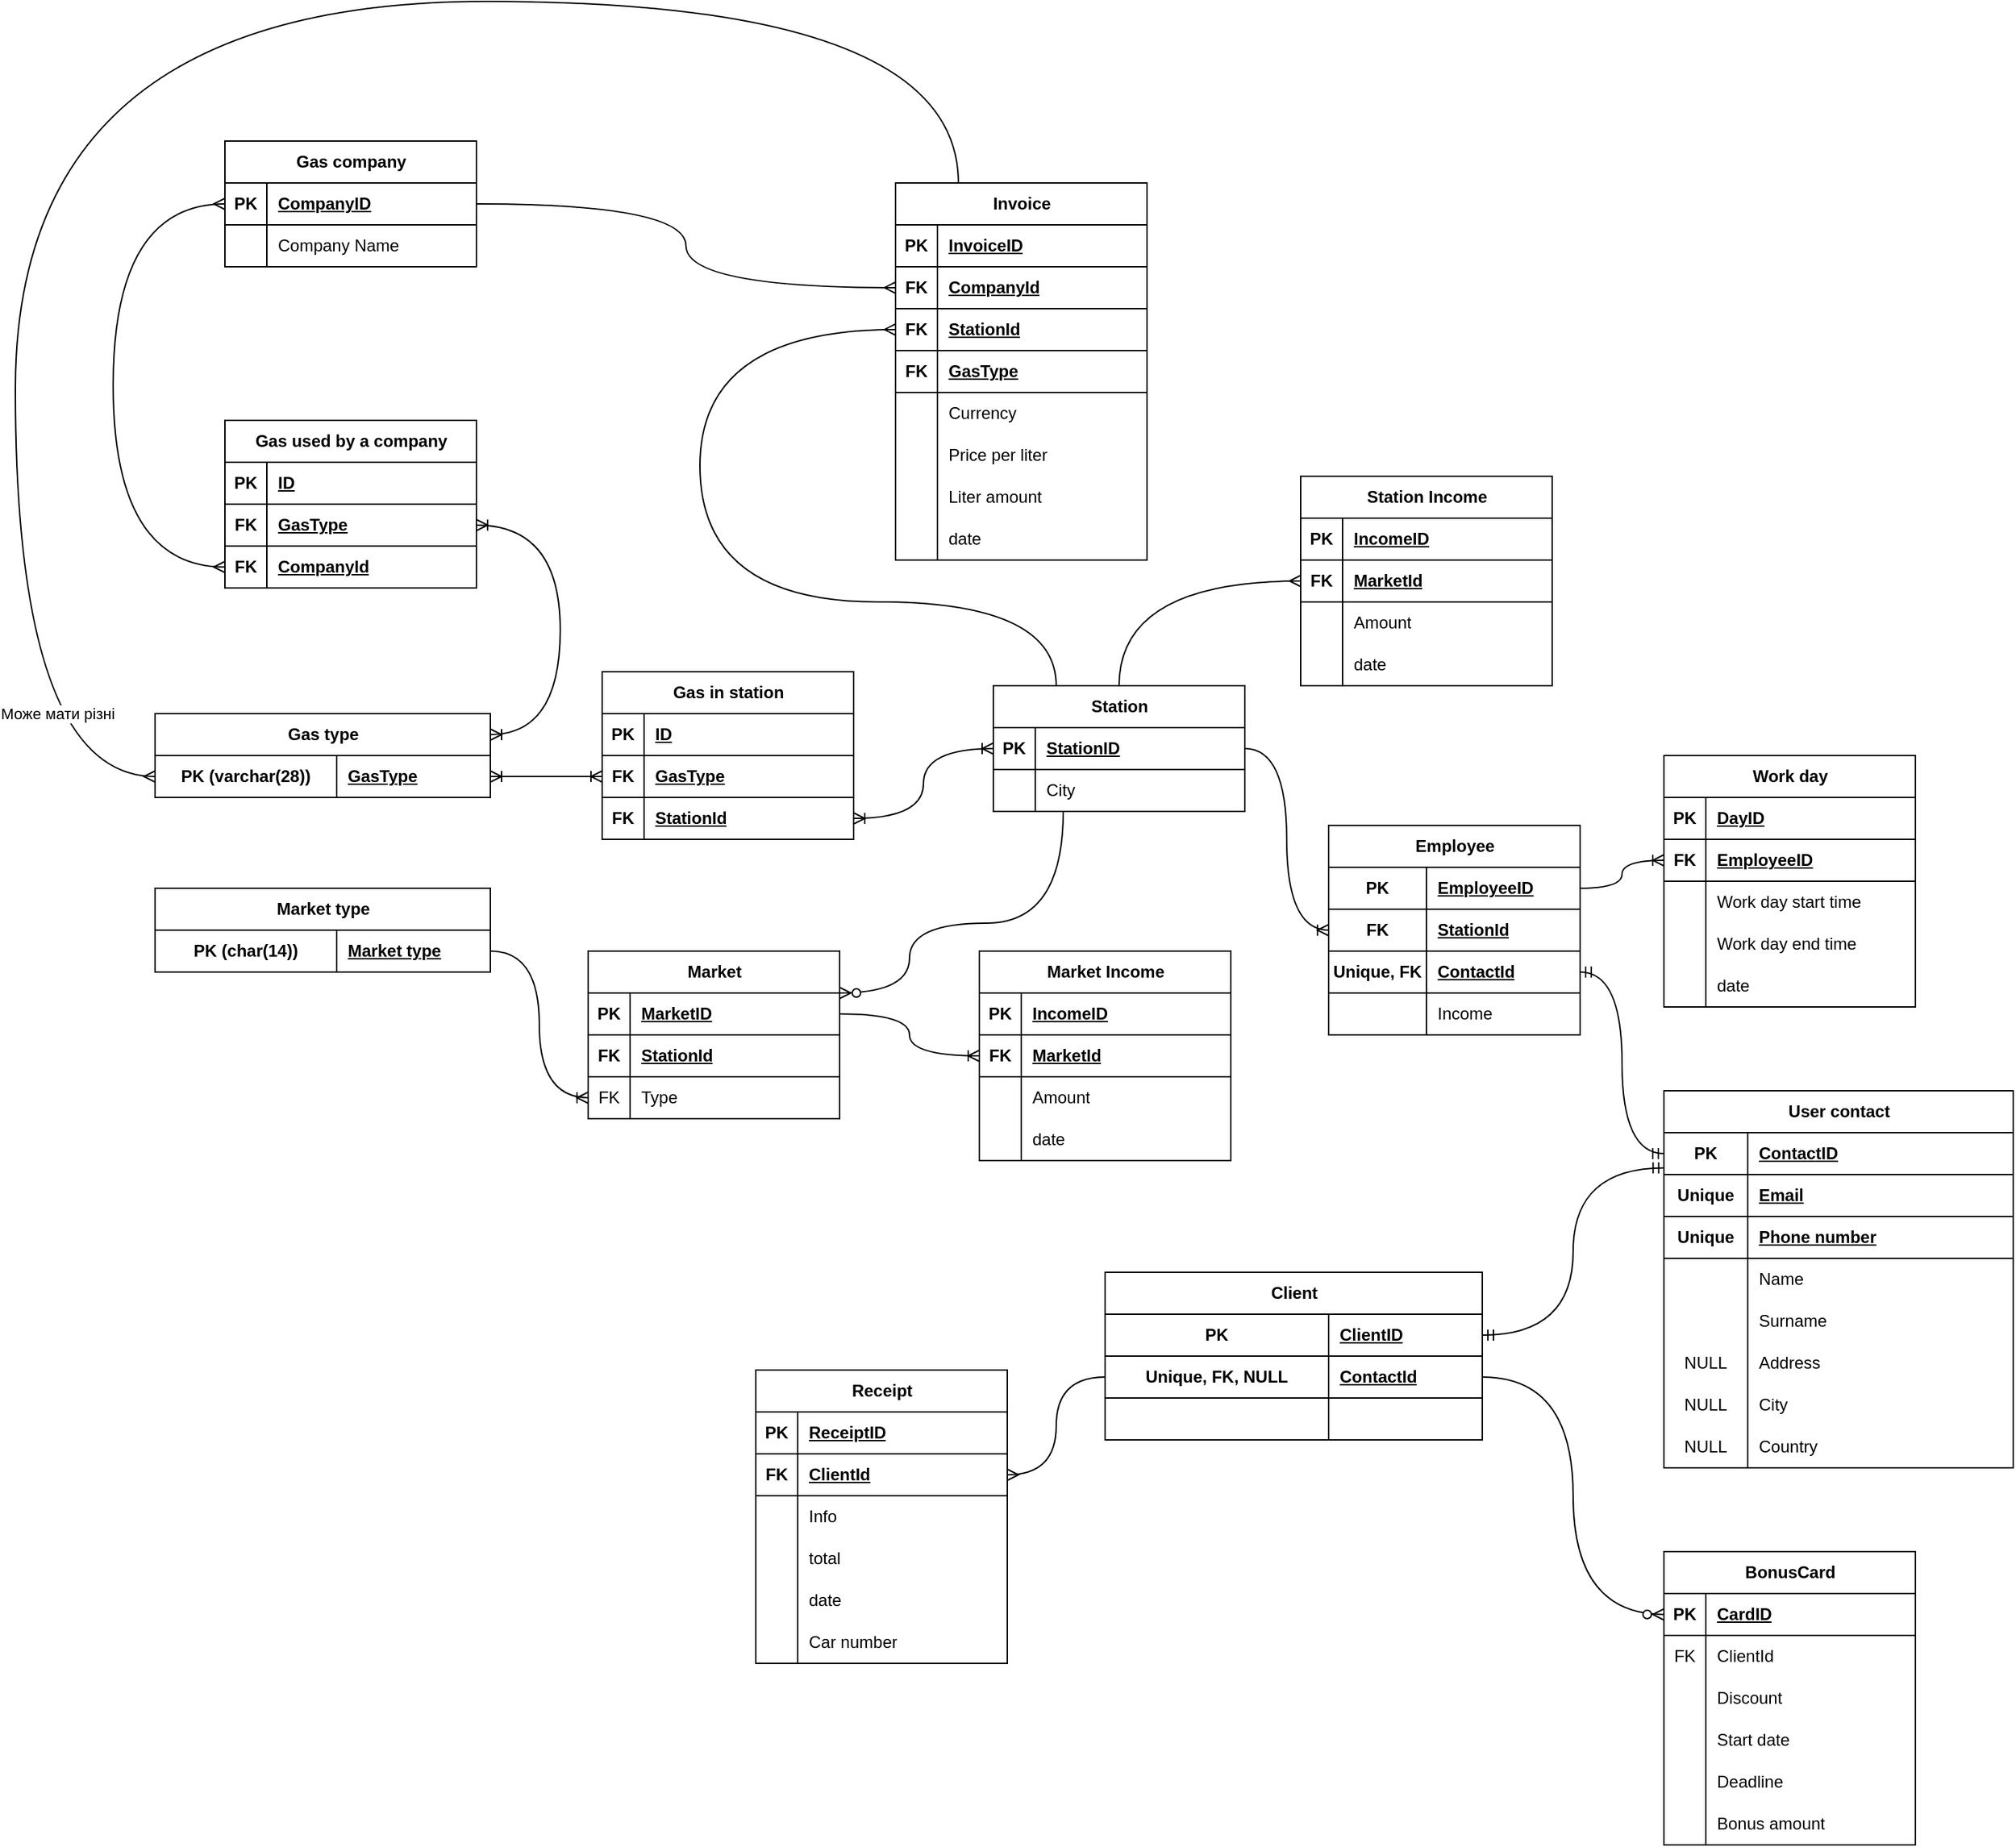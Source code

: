 <mxfile version="21.2.8" type="device">
  <diagram name="Page-1" id="964dBLOpw2NacDkRtLdV">
    <mxGraphModel dx="2893" dy="1895" grid="1" gridSize="10" guides="1" tooltips="1" connect="1" arrows="1" fold="1" page="1" pageScale="1" pageWidth="1100" pageHeight="850" math="0" shadow="0">
      <root>
        <mxCell id="0" />
        <mxCell id="1" parent="0" />
        <mxCell id="FCBH02JK-nU5u6G1dppi-1" value="Station" style="shape=table;startSize=30;container=1;collapsible=1;childLayout=tableLayout;fixedRows=1;rowLines=0;fontStyle=1;align=center;resizeLast=1;html=1;" parent="1" vertex="1">
          <mxGeometry x="230" y="-170" width="180" height="90" as="geometry" />
        </mxCell>
        <mxCell id="FCBH02JK-nU5u6G1dppi-2" value="" style="shape=tableRow;horizontal=0;startSize=0;swimlaneHead=0;swimlaneBody=0;fillColor=none;collapsible=0;dropTarget=0;points=[[0,0.5],[1,0.5]];portConstraint=eastwest;top=0;left=0;right=0;bottom=1;" parent="FCBH02JK-nU5u6G1dppi-1" vertex="1">
          <mxGeometry y="30" width="180" height="30" as="geometry" />
        </mxCell>
        <mxCell id="FCBH02JK-nU5u6G1dppi-3" value="PK" style="shape=partialRectangle;connectable=0;fillColor=none;top=0;left=0;bottom=0;right=0;fontStyle=1;overflow=hidden;whiteSpace=wrap;html=1;" parent="FCBH02JK-nU5u6G1dppi-2" vertex="1">
          <mxGeometry width="30" height="30" as="geometry">
            <mxRectangle width="30" height="30" as="alternateBounds" />
          </mxGeometry>
        </mxCell>
        <mxCell id="FCBH02JK-nU5u6G1dppi-4" value="StationID" style="shape=partialRectangle;connectable=0;fillColor=none;top=0;left=0;bottom=0;right=0;align=left;spacingLeft=6;fontStyle=5;overflow=hidden;whiteSpace=wrap;html=1;" parent="FCBH02JK-nU5u6G1dppi-2" vertex="1">
          <mxGeometry x="30" width="150" height="30" as="geometry">
            <mxRectangle width="150" height="30" as="alternateBounds" />
          </mxGeometry>
        </mxCell>
        <mxCell id="FCBH02JK-nU5u6G1dppi-74" style="shape=tableRow;horizontal=0;startSize=0;swimlaneHead=0;swimlaneBody=0;fillColor=none;collapsible=0;dropTarget=0;points=[[0,0.5],[1,0.5]];portConstraint=eastwest;top=0;left=0;right=0;bottom=0;" parent="FCBH02JK-nU5u6G1dppi-1" vertex="1">
          <mxGeometry y="60" width="180" height="30" as="geometry" />
        </mxCell>
        <mxCell id="FCBH02JK-nU5u6G1dppi-75" style="shape=partialRectangle;connectable=0;fillColor=none;top=0;left=0;bottom=0;right=0;editable=1;overflow=hidden;whiteSpace=wrap;html=1;" parent="FCBH02JK-nU5u6G1dppi-74" vertex="1">
          <mxGeometry width="30" height="30" as="geometry">
            <mxRectangle width="30" height="30" as="alternateBounds" />
          </mxGeometry>
        </mxCell>
        <mxCell id="FCBH02JK-nU5u6G1dppi-76" value="City" style="shape=partialRectangle;connectable=0;fillColor=none;top=0;left=0;bottom=0;right=0;align=left;spacingLeft=6;overflow=hidden;whiteSpace=wrap;html=1;" parent="FCBH02JK-nU5u6G1dppi-74" vertex="1">
          <mxGeometry x="30" width="150" height="30" as="geometry">
            <mxRectangle width="150" height="30" as="alternateBounds" />
          </mxGeometry>
        </mxCell>
        <mxCell id="FCBH02JK-nU5u6G1dppi-36" value="Client" style="shape=table;startSize=30;container=1;collapsible=1;childLayout=tableLayout;fixedRows=1;rowLines=0;fontStyle=1;align=center;resizeLast=1;html=1;" parent="1" vertex="1">
          <mxGeometry x="310" y="250" width="270" height="120" as="geometry" />
        </mxCell>
        <mxCell id="FCBH02JK-nU5u6G1dppi-37" value="" style="shape=tableRow;horizontal=0;startSize=0;swimlaneHead=0;swimlaneBody=0;fillColor=none;collapsible=0;dropTarget=0;points=[[0,0.5],[1,0.5]];portConstraint=eastwest;top=0;left=0;right=0;bottom=1;" parent="FCBH02JK-nU5u6G1dppi-36" vertex="1">
          <mxGeometry y="30" width="270" height="30" as="geometry" />
        </mxCell>
        <mxCell id="FCBH02JK-nU5u6G1dppi-38" value="PK" style="shape=partialRectangle;connectable=0;fillColor=none;top=0;left=0;bottom=0;right=0;fontStyle=1;overflow=hidden;whiteSpace=wrap;html=1;" parent="FCBH02JK-nU5u6G1dppi-37" vertex="1">
          <mxGeometry width="160" height="30" as="geometry">
            <mxRectangle width="160" height="30" as="alternateBounds" />
          </mxGeometry>
        </mxCell>
        <mxCell id="FCBH02JK-nU5u6G1dppi-39" value="ClientID" style="shape=partialRectangle;connectable=0;fillColor=none;top=0;left=0;bottom=0;right=0;align=left;spacingLeft=6;fontStyle=5;overflow=hidden;whiteSpace=wrap;html=1;" parent="FCBH02JK-nU5u6G1dppi-37" vertex="1">
          <mxGeometry x="160" width="110" height="30" as="geometry">
            <mxRectangle width="110" height="30" as="alternateBounds" />
          </mxGeometry>
        </mxCell>
        <mxCell id="FCBH02JK-nU5u6G1dppi-220" style="shape=tableRow;horizontal=0;startSize=0;swimlaneHead=0;swimlaneBody=0;fillColor=none;collapsible=0;dropTarget=0;points=[[0,0.5],[1,0.5]];portConstraint=eastwest;top=0;left=0;right=0;bottom=1;" parent="FCBH02JK-nU5u6G1dppi-36" vertex="1">
          <mxGeometry y="60" width="270" height="30" as="geometry" />
        </mxCell>
        <mxCell id="FCBH02JK-nU5u6G1dppi-221" value="Unique, FK, NULL" style="shape=partialRectangle;connectable=0;fillColor=none;top=0;left=0;bottom=0;right=0;fontStyle=1;overflow=hidden;whiteSpace=wrap;html=1;" parent="FCBH02JK-nU5u6G1dppi-220" vertex="1">
          <mxGeometry width="160" height="30" as="geometry">
            <mxRectangle width="160" height="30" as="alternateBounds" />
          </mxGeometry>
        </mxCell>
        <mxCell id="FCBH02JK-nU5u6G1dppi-222" value="ContactId" style="shape=partialRectangle;connectable=0;fillColor=none;top=0;left=0;bottom=0;right=0;align=left;spacingLeft=6;fontStyle=5;overflow=hidden;whiteSpace=wrap;html=1;" parent="FCBH02JK-nU5u6G1dppi-220" vertex="1">
          <mxGeometry x="160" width="110" height="30" as="geometry">
            <mxRectangle width="110" height="30" as="alternateBounds" />
          </mxGeometry>
        </mxCell>
        <mxCell id="FCBH02JK-nU5u6G1dppi-43" value="" style="shape=tableRow;horizontal=0;startSize=0;swimlaneHead=0;swimlaneBody=0;fillColor=none;collapsible=0;dropTarget=0;points=[[0,0.5],[1,0.5]];portConstraint=eastwest;top=0;left=0;right=0;bottom=0;" parent="FCBH02JK-nU5u6G1dppi-36" vertex="1">
          <mxGeometry y="90" width="270" height="30" as="geometry" />
        </mxCell>
        <mxCell id="FCBH02JK-nU5u6G1dppi-44" value="" style="shape=partialRectangle;connectable=0;fillColor=none;top=0;left=0;bottom=0;right=0;editable=1;overflow=hidden;whiteSpace=wrap;html=1;" parent="FCBH02JK-nU5u6G1dppi-43" vertex="1">
          <mxGeometry width="160" height="30" as="geometry">
            <mxRectangle width="160" height="30" as="alternateBounds" />
          </mxGeometry>
        </mxCell>
        <mxCell id="FCBH02JK-nU5u6G1dppi-45" value="" style="shape=partialRectangle;connectable=0;fillColor=none;top=0;left=0;bottom=0;right=0;align=left;spacingLeft=6;overflow=hidden;whiteSpace=wrap;html=1;" parent="FCBH02JK-nU5u6G1dppi-43" vertex="1">
          <mxGeometry x="160" width="110" height="30" as="geometry">
            <mxRectangle width="110" height="30" as="alternateBounds" />
          </mxGeometry>
        </mxCell>
        <mxCell id="FCBH02JK-nU5u6G1dppi-49" value="BonusCard" style="shape=table;startSize=30;container=1;collapsible=1;childLayout=tableLayout;fixedRows=1;rowLines=0;fontStyle=1;align=center;resizeLast=1;html=1;" parent="1" vertex="1">
          <mxGeometry x="710" y="450" width="180" height="210" as="geometry" />
        </mxCell>
        <mxCell id="FCBH02JK-nU5u6G1dppi-50" value="" style="shape=tableRow;horizontal=0;startSize=0;swimlaneHead=0;swimlaneBody=0;fillColor=none;collapsible=0;dropTarget=0;points=[[0,0.5],[1,0.5]];portConstraint=eastwest;top=0;left=0;right=0;bottom=1;" parent="FCBH02JK-nU5u6G1dppi-49" vertex="1">
          <mxGeometry y="30" width="180" height="30" as="geometry" />
        </mxCell>
        <mxCell id="FCBH02JK-nU5u6G1dppi-51" value="PK" style="shape=partialRectangle;connectable=0;fillColor=none;top=0;left=0;bottom=0;right=0;fontStyle=1;overflow=hidden;whiteSpace=wrap;html=1;" parent="FCBH02JK-nU5u6G1dppi-50" vertex="1">
          <mxGeometry width="30" height="30" as="geometry">
            <mxRectangle width="30" height="30" as="alternateBounds" />
          </mxGeometry>
        </mxCell>
        <mxCell id="FCBH02JK-nU5u6G1dppi-52" value="CardID" style="shape=partialRectangle;connectable=0;fillColor=none;top=0;left=0;bottom=0;right=0;align=left;spacingLeft=6;fontStyle=5;overflow=hidden;whiteSpace=wrap;html=1;" parent="FCBH02JK-nU5u6G1dppi-50" vertex="1">
          <mxGeometry x="30" width="150" height="30" as="geometry">
            <mxRectangle width="150" height="30" as="alternateBounds" />
          </mxGeometry>
        </mxCell>
        <mxCell id="FCBH02JK-nU5u6G1dppi-53" value="" style="shape=tableRow;horizontal=0;startSize=0;swimlaneHead=0;swimlaneBody=0;fillColor=none;collapsible=0;dropTarget=0;points=[[0,0.5],[1,0.5]];portConstraint=eastwest;top=0;left=0;right=0;bottom=0;" parent="FCBH02JK-nU5u6G1dppi-49" vertex="1">
          <mxGeometry y="60" width="180" height="30" as="geometry" />
        </mxCell>
        <mxCell id="FCBH02JK-nU5u6G1dppi-54" value="FK" style="shape=partialRectangle;connectable=0;fillColor=none;top=0;left=0;bottom=0;right=0;editable=1;overflow=hidden;whiteSpace=wrap;html=1;" parent="FCBH02JK-nU5u6G1dppi-53" vertex="1">
          <mxGeometry width="30" height="30" as="geometry">
            <mxRectangle width="30" height="30" as="alternateBounds" />
          </mxGeometry>
        </mxCell>
        <mxCell id="FCBH02JK-nU5u6G1dppi-55" value="ClientId" style="shape=partialRectangle;connectable=0;fillColor=none;top=0;left=0;bottom=0;right=0;align=left;spacingLeft=6;overflow=hidden;whiteSpace=wrap;html=1;" parent="FCBH02JK-nU5u6G1dppi-53" vertex="1">
          <mxGeometry x="30" width="150" height="30" as="geometry">
            <mxRectangle width="150" height="30" as="alternateBounds" />
          </mxGeometry>
        </mxCell>
        <mxCell id="FCBH02JK-nU5u6G1dppi-56" value="" style="shape=tableRow;horizontal=0;startSize=0;swimlaneHead=0;swimlaneBody=0;fillColor=none;collapsible=0;dropTarget=0;points=[[0,0.5],[1,0.5]];portConstraint=eastwest;top=0;left=0;right=0;bottom=0;" parent="FCBH02JK-nU5u6G1dppi-49" vertex="1">
          <mxGeometry y="90" width="180" height="30" as="geometry" />
        </mxCell>
        <mxCell id="FCBH02JK-nU5u6G1dppi-57" value="" style="shape=partialRectangle;connectable=0;fillColor=none;top=0;left=0;bottom=0;right=0;editable=1;overflow=hidden;whiteSpace=wrap;html=1;" parent="FCBH02JK-nU5u6G1dppi-56" vertex="1">
          <mxGeometry width="30" height="30" as="geometry">
            <mxRectangle width="30" height="30" as="alternateBounds" />
          </mxGeometry>
        </mxCell>
        <mxCell id="FCBH02JK-nU5u6G1dppi-58" value="Discount" style="shape=partialRectangle;connectable=0;fillColor=none;top=0;left=0;bottom=0;right=0;align=left;spacingLeft=6;overflow=hidden;whiteSpace=wrap;html=1;" parent="FCBH02JK-nU5u6G1dppi-56" vertex="1">
          <mxGeometry x="30" width="150" height="30" as="geometry">
            <mxRectangle width="150" height="30" as="alternateBounds" />
          </mxGeometry>
        </mxCell>
        <mxCell id="FCBH02JK-nU5u6G1dppi-65" style="shape=tableRow;horizontal=0;startSize=0;swimlaneHead=0;swimlaneBody=0;fillColor=none;collapsible=0;dropTarget=0;points=[[0,0.5],[1,0.5]];portConstraint=eastwest;top=0;left=0;right=0;bottom=0;" parent="FCBH02JK-nU5u6G1dppi-49" vertex="1">
          <mxGeometry y="120" width="180" height="30" as="geometry" />
        </mxCell>
        <mxCell id="FCBH02JK-nU5u6G1dppi-66" style="shape=partialRectangle;connectable=0;fillColor=none;top=0;left=0;bottom=0;right=0;editable=1;overflow=hidden;whiteSpace=wrap;html=1;" parent="FCBH02JK-nU5u6G1dppi-65" vertex="1">
          <mxGeometry width="30" height="30" as="geometry">
            <mxRectangle width="30" height="30" as="alternateBounds" />
          </mxGeometry>
        </mxCell>
        <mxCell id="FCBH02JK-nU5u6G1dppi-67" value="Start date" style="shape=partialRectangle;connectable=0;fillColor=none;top=0;left=0;bottom=0;right=0;align=left;spacingLeft=6;overflow=hidden;whiteSpace=wrap;html=1;" parent="FCBH02JK-nU5u6G1dppi-65" vertex="1">
          <mxGeometry x="30" width="150" height="30" as="geometry">
            <mxRectangle width="150" height="30" as="alternateBounds" />
          </mxGeometry>
        </mxCell>
        <mxCell id="FCBH02JK-nU5u6G1dppi-68" style="shape=tableRow;horizontal=0;startSize=0;swimlaneHead=0;swimlaneBody=0;fillColor=none;collapsible=0;dropTarget=0;points=[[0,0.5],[1,0.5]];portConstraint=eastwest;top=0;left=0;right=0;bottom=0;" parent="FCBH02JK-nU5u6G1dppi-49" vertex="1">
          <mxGeometry y="150" width="180" height="30" as="geometry" />
        </mxCell>
        <mxCell id="FCBH02JK-nU5u6G1dppi-69" style="shape=partialRectangle;connectable=0;fillColor=none;top=0;left=0;bottom=0;right=0;editable=1;overflow=hidden;whiteSpace=wrap;html=1;" parent="FCBH02JK-nU5u6G1dppi-68" vertex="1">
          <mxGeometry width="30" height="30" as="geometry">
            <mxRectangle width="30" height="30" as="alternateBounds" />
          </mxGeometry>
        </mxCell>
        <mxCell id="FCBH02JK-nU5u6G1dppi-70" value="Deadline" style="shape=partialRectangle;connectable=0;fillColor=none;top=0;left=0;bottom=0;right=0;align=left;spacingLeft=6;overflow=hidden;whiteSpace=wrap;html=1;" parent="FCBH02JK-nU5u6G1dppi-68" vertex="1">
          <mxGeometry x="30" width="150" height="30" as="geometry">
            <mxRectangle width="150" height="30" as="alternateBounds" />
          </mxGeometry>
        </mxCell>
        <mxCell id="FCBH02JK-nU5u6G1dppi-71" style="shape=tableRow;horizontal=0;startSize=0;swimlaneHead=0;swimlaneBody=0;fillColor=none;collapsible=0;dropTarget=0;points=[[0,0.5],[1,0.5]];portConstraint=eastwest;top=0;left=0;right=0;bottom=0;" parent="FCBH02JK-nU5u6G1dppi-49" vertex="1">
          <mxGeometry y="180" width="180" height="30" as="geometry" />
        </mxCell>
        <mxCell id="FCBH02JK-nU5u6G1dppi-72" style="shape=partialRectangle;connectable=0;fillColor=none;top=0;left=0;bottom=0;right=0;editable=1;overflow=hidden;whiteSpace=wrap;html=1;" parent="FCBH02JK-nU5u6G1dppi-71" vertex="1">
          <mxGeometry width="30" height="30" as="geometry">
            <mxRectangle width="30" height="30" as="alternateBounds" />
          </mxGeometry>
        </mxCell>
        <mxCell id="FCBH02JK-nU5u6G1dppi-73" value="Bonus amount" style="shape=partialRectangle;connectable=0;fillColor=none;top=0;left=0;bottom=0;right=0;align=left;spacingLeft=6;overflow=hidden;whiteSpace=wrap;html=1;" parent="FCBH02JK-nU5u6G1dppi-71" vertex="1">
          <mxGeometry x="30" width="150" height="30" as="geometry">
            <mxRectangle width="150" height="30" as="alternateBounds" />
          </mxGeometry>
        </mxCell>
        <mxCell id="FCBH02JK-nU5u6G1dppi-80" value="Market" style="shape=table;startSize=30;container=1;collapsible=1;childLayout=tableLayout;fixedRows=1;rowLines=0;fontStyle=1;align=center;resizeLast=1;html=1;" parent="1" vertex="1">
          <mxGeometry x="-60" y="20" width="180" height="120" as="geometry" />
        </mxCell>
        <mxCell id="FCBH02JK-nU5u6G1dppi-81" value="" style="shape=tableRow;horizontal=0;startSize=0;swimlaneHead=0;swimlaneBody=0;fillColor=none;collapsible=0;dropTarget=0;points=[[0,0.5],[1,0.5]];portConstraint=eastwest;top=0;left=0;right=0;bottom=1;" parent="FCBH02JK-nU5u6G1dppi-80" vertex="1">
          <mxGeometry y="30" width="180" height="30" as="geometry" />
        </mxCell>
        <mxCell id="FCBH02JK-nU5u6G1dppi-82" value="PK" style="shape=partialRectangle;connectable=0;fillColor=none;top=0;left=0;bottom=0;right=0;fontStyle=1;overflow=hidden;whiteSpace=wrap;html=1;" parent="FCBH02JK-nU5u6G1dppi-81" vertex="1">
          <mxGeometry width="30" height="30" as="geometry">
            <mxRectangle width="30" height="30" as="alternateBounds" />
          </mxGeometry>
        </mxCell>
        <mxCell id="FCBH02JK-nU5u6G1dppi-83" value="MarketID" style="shape=partialRectangle;connectable=0;fillColor=none;top=0;left=0;bottom=0;right=0;align=left;spacingLeft=6;fontStyle=5;overflow=hidden;whiteSpace=wrap;html=1;" parent="FCBH02JK-nU5u6G1dppi-81" vertex="1">
          <mxGeometry x="30" width="150" height="30" as="geometry">
            <mxRectangle width="150" height="30" as="alternateBounds" />
          </mxGeometry>
        </mxCell>
        <mxCell id="FCBH02JK-nU5u6G1dppi-287" style="shape=tableRow;horizontal=0;startSize=0;swimlaneHead=0;swimlaneBody=0;fillColor=none;collapsible=0;dropTarget=0;points=[[0,0.5],[1,0.5]];portConstraint=eastwest;top=0;left=0;right=0;bottom=1;" parent="FCBH02JK-nU5u6G1dppi-80" vertex="1">
          <mxGeometry y="60" width="180" height="30" as="geometry" />
        </mxCell>
        <mxCell id="FCBH02JK-nU5u6G1dppi-288" value="FK" style="shape=partialRectangle;connectable=0;fillColor=none;top=0;left=0;bottom=0;right=0;fontStyle=1;overflow=hidden;whiteSpace=wrap;html=1;" parent="FCBH02JK-nU5u6G1dppi-287" vertex="1">
          <mxGeometry width="30" height="30" as="geometry">
            <mxRectangle width="30" height="30" as="alternateBounds" />
          </mxGeometry>
        </mxCell>
        <mxCell id="FCBH02JK-nU5u6G1dppi-289" value="StationId" style="shape=partialRectangle;connectable=0;fillColor=none;top=0;left=0;bottom=0;right=0;align=left;spacingLeft=6;fontStyle=5;overflow=hidden;whiteSpace=wrap;html=1;" parent="FCBH02JK-nU5u6G1dppi-287" vertex="1">
          <mxGeometry x="30" width="150" height="30" as="geometry">
            <mxRectangle width="150" height="30" as="alternateBounds" />
          </mxGeometry>
        </mxCell>
        <mxCell id="FCBH02JK-nU5u6G1dppi-90" value="" style="shape=tableRow;horizontal=0;startSize=0;swimlaneHead=0;swimlaneBody=0;fillColor=none;collapsible=0;dropTarget=0;points=[[0,0.5],[1,0.5]];portConstraint=eastwest;top=0;left=0;right=0;bottom=0;" parent="FCBH02JK-nU5u6G1dppi-80" vertex="1">
          <mxGeometry y="90" width="180" height="30" as="geometry" />
        </mxCell>
        <mxCell id="FCBH02JK-nU5u6G1dppi-91" value="FK" style="shape=partialRectangle;connectable=0;fillColor=none;top=0;left=0;bottom=0;right=0;editable=1;overflow=hidden;whiteSpace=wrap;html=1;" parent="FCBH02JK-nU5u6G1dppi-90" vertex="1">
          <mxGeometry width="30" height="30" as="geometry">
            <mxRectangle width="30" height="30" as="alternateBounds" />
          </mxGeometry>
        </mxCell>
        <mxCell id="FCBH02JK-nU5u6G1dppi-92" value="Type" style="shape=partialRectangle;connectable=0;fillColor=none;top=0;left=0;bottom=0;right=0;align=left;spacingLeft=6;overflow=hidden;whiteSpace=wrap;html=1;" parent="FCBH02JK-nU5u6G1dppi-90" vertex="1">
          <mxGeometry x="30" width="150" height="30" as="geometry">
            <mxRectangle width="150" height="30" as="alternateBounds" />
          </mxGeometry>
        </mxCell>
        <mxCell id="FCBH02JK-nU5u6G1dppi-93" value="Employee" style="shape=table;startSize=30;container=1;collapsible=1;childLayout=tableLayout;fixedRows=1;rowLines=0;fontStyle=1;align=center;resizeLast=1;html=1;" parent="1" vertex="1">
          <mxGeometry x="470" y="-70" width="180" height="150" as="geometry" />
        </mxCell>
        <mxCell id="FCBH02JK-nU5u6G1dppi-94" value="" style="shape=tableRow;horizontal=0;startSize=0;swimlaneHead=0;swimlaneBody=0;fillColor=none;collapsible=0;dropTarget=0;points=[[0,0.5],[1,0.5]];portConstraint=eastwest;top=0;left=0;right=0;bottom=1;" parent="FCBH02JK-nU5u6G1dppi-93" vertex="1">
          <mxGeometry y="30" width="180" height="30" as="geometry" />
        </mxCell>
        <mxCell id="FCBH02JK-nU5u6G1dppi-95" value="PK" style="shape=partialRectangle;connectable=0;fillColor=none;top=0;left=0;bottom=0;right=0;fontStyle=1;overflow=hidden;whiteSpace=wrap;html=1;" parent="FCBH02JK-nU5u6G1dppi-94" vertex="1">
          <mxGeometry width="70" height="30" as="geometry">
            <mxRectangle width="70" height="30" as="alternateBounds" />
          </mxGeometry>
        </mxCell>
        <mxCell id="FCBH02JK-nU5u6G1dppi-96" value="EmployeeID" style="shape=partialRectangle;connectable=0;fillColor=none;top=0;left=0;bottom=0;right=0;align=left;spacingLeft=6;fontStyle=5;overflow=hidden;whiteSpace=wrap;html=1;" parent="FCBH02JK-nU5u6G1dppi-94" vertex="1">
          <mxGeometry x="70" width="110" height="30" as="geometry">
            <mxRectangle width="110" height="30" as="alternateBounds" />
          </mxGeometry>
        </mxCell>
        <mxCell id="FCBH02JK-nU5u6G1dppi-153" style="shape=tableRow;horizontal=0;startSize=0;swimlaneHead=0;swimlaneBody=0;fillColor=none;collapsible=0;dropTarget=0;points=[[0,0.5],[1,0.5]];portConstraint=eastwest;top=0;left=0;right=0;bottom=1;" parent="FCBH02JK-nU5u6G1dppi-93" vertex="1">
          <mxGeometry y="60" width="180" height="30" as="geometry" />
        </mxCell>
        <mxCell id="FCBH02JK-nU5u6G1dppi-154" value="FK" style="shape=partialRectangle;connectable=0;fillColor=none;top=0;left=0;bottom=0;right=0;fontStyle=1;overflow=hidden;whiteSpace=wrap;html=1;" parent="FCBH02JK-nU5u6G1dppi-153" vertex="1">
          <mxGeometry width="70" height="30" as="geometry">
            <mxRectangle width="70" height="30" as="alternateBounds" />
          </mxGeometry>
        </mxCell>
        <mxCell id="FCBH02JK-nU5u6G1dppi-155" value="StationId" style="shape=partialRectangle;connectable=0;fillColor=none;top=0;left=0;bottom=0;right=0;align=left;spacingLeft=6;fontStyle=5;overflow=hidden;whiteSpace=wrap;html=1;" parent="FCBH02JK-nU5u6G1dppi-153" vertex="1">
          <mxGeometry x="70" width="110" height="30" as="geometry">
            <mxRectangle width="110" height="30" as="alternateBounds" />
          </mxGeometry>
        </mxCell>
        <mxCell id="FCBH02JK-nU5u6G1dppi-156" style="shape=tableRow;horizontal=0;startSize=0;swimlaneHead=0;swimlaneBody=0;fillColor=none;collapsible=0;dropTarget=0;points=[[0,0.5],[1,0.5]];portConstraint=eastwest;top=0;left=0;right=0;bottom=1;" parent="FCBH02JK-nU5u6G1dppi-93" vertex="1">
          <mxGeometry y="90" width="180" height="30" as="geometry" />
        </mxCell>
        <mxCell id="FCBH02JK-nU5u6G1dppi-157" value="Unique, FK" style="shape=partialRectangle;connectable=0;fillColor=none;top=0;left=0;bottom=0;right=0;fontStyle=1;overflow=hidden;whiteSpace=wrap;html=1;" parent="FCBH02JK-nU5u6G1dppi-156" vertex="1">
          <mxGeometry width="70" height="30" as="geometry">
            <mxRectangle width="70" height="30" as="alternateBounds" />
          </mxGeometry>
        </mxCell>
        <mxCell id="FCBH02JK-nU5u6G1dppi-158" value="ContactId" style="shape=partialRectangle;connectable=0;fillColor=none;top=0;left=0;bottom=0;right=0;align=left;spacingLeft=6;fontStyle=5;overflow=hidden;whiteSpace=wrap;html=1;" parent="FCBH02JK-nU5u6G1dppi-156" vertex="1">
          <mxGeometry x="70" width="110" height="30" as="geometry">
            <mxRectangle width="110" height="30" as="alternateBounds" />
          </mxGeometry>
        </mxCell>
        <mxCell id="FCBH02JK-nU5u6G1dppi-125" style="shape=tableRow;horizontal=0;startSize=0;swimlaneHead=0;swimlaneBody=0;fillColor=none;collapsible=0;dropTarget=0;points=[[0,0.5],[1,0.5]];portConstraint=eastwest;top=0;left=0;right=0;bottom=0;" parent="FCBH02JK-nU5u6G1dppi-93" vertex="1">
          <mxGeometry y="120" width="180" height="30" as="geometry" />
        </mxCell>
        <mxCell id="FCBH02JK-nU5u6G1dppi-126" style="shape=partialRectangle;connectable=0;fillColor=none;top=0;left=0;bottom=0;right=0;editable=1;overflow=hidden;whiteSpace=wrap;html=1;" parent="FCBH02JK-nU5u6G1dppi-125" vertex="1">
          <mxGeometry width="70" height="30" as="geometry">
            <mxRectangle width="70" height="30" as="alternateBounds" />
          </mxGeometry>
        </mxCell>
        <mxCell id="FCBH02JK-nU5u6G1dppi-127" value="Income" style="shape=partialRectangle;connectable=0;fillColor=none;top=0;left=0;bottom=0;right=0;align=left;spacingLeft=6;overflow=hidden;whiteSpace=wrap;html=1;" parent="FCBH02JK-nU5u6G1dppi-125" vertex="1">
          <mxGeometry x="70" width="110" height="30" as="geometry">
            <mxRectangle width="110" height="30" as="alternateBounds" />
          </mxGeometry>
        </mxCell>
        <mxCell id="FCBH02JK-nU5u6G1dppi-106" value="User contact" style="shape=table;startSize=30;container=1;collapsible=1;childLayout=tableLayout;fixedRows=1;rowLines=0;fontStyle=1;align=center;resizeLast=1;html=1;" parent="1" vertex="1">
          <mxGeometry x="710" y="120" width="250" height="270" as="geometry">
            <mxRectangle x="660" width="150" height="30" as="alternateBounds" />
          </mxGeometry>
        </mxCell>
        <mxCell id="FCBH02JK-nU5u6G1dppi-107" value="" style="shape=tableRow;horizontal=0;startSize=0;swimlaneHead=0;swimlaneBody=0;fillColor=none;collapsible=0;dropTarget=0;points=[[0,0.5],[1,0.5]];portConstraint=eastwest;top=0;left=0;right=0;bottom=1;" parent="FCBH02JK-nU5u6G1dppi-106" vertex="1">
          <mxGeometry y="30" width="250" height="30" as="geometry" />
        </mxCell>
        <mxCell id="FCBH02JK-nU5u6G1dppi-108" value="PK" style="shape=partialRectangle;connectable=0;fillColor=none;top=0;left=0;bottom=0;right=0;fontStyle=1;overflow=hidden;whiteSpace=wrap;html=1;" parent="FCBH02JK-nU5u6G1dppi-107" vertex="1">
          <mxGeometry width="60" height="30" as="geometry">
            <mxRectangle width="60" height="30" as="alternateBounds" />
          </mxGeometry>
        </mxCell>
        <mxCell id="FCBH02JK-nU5u6G1dppi-109" value="ContactID" style="shape=partialRectangle;connectable=0;fillColor=none;top=0;left=0;bottom=0;right=0;align=left;spacingLeft=6;fontStyle=5;overflow=hidden;whiteSpace=wrap;html=1;" parent="FCBH02JK-nU5u6G1dppi-107" vertex="1">
          <mxGeometry x="60" width="190" height="30" as="geometry">
            <mxRectangle width="190" height="30" as="alternateBounds" />
          </mxGeometry>
        </mxCell>
        <mxCell id="FCBH02JK-nU5u6G1dppi-131" style="shape=tableRow;horizontal=0;startSize=0;swimlaneHead=0;swimlaneBody=0;fillColor=none;collapsible=0;dropTarget=0;points=[[0,0.5],[1,0.5]];portConstraint=eastwest;top=0;left=0;right=0;bottom=1;" parent="FCBH02JK-nU5u6G1dppi-106" vertex="1">
          <mxGeometry y="60" width="250" height="30" as="geometry" />
        </mxCell>
        <mxCell id="FCBH02JK-nU5u6G1dppi-132" value="Unique" style="shape=partialRectangle;connectable=0;fillColor=none;top=0;left=0;bottom=0;right=0;fontStyle=1;overflow=hidden;whiteSpace=wrap;html=1;" parent="FCBH02JK-nU5u6G1dppi-131" vertex="1">
          <mxGeometry width="60" height="30" as="geometry">
            <mxRectangle width="60" height="30" as="alternateBounds" />
          </mxGeometry>
        </mxCell>
        <mxCell id="FCBH02JK-nU5u6G1dppi-133" value="Email" style="shape=partialRectangle;connectable=0;fillColor=none;top=0;left=0;bottom=0;right=0;align=left;spacingLeft=6;fontStyle=5;overflow=hidden;whiteSpace=wrap;html=1;" parent="FCBH02JK-nU5u6G1dppi-131" vertex="1">
          <mxGeometry x="60" width="190" height="30" as="geometry">
            <mxRectangle width="190" height="30" as="alternateBounds" />
          </mxGeometry>
        </mxCell>
        <mxCell id="FCBH02JK-nU5u6G1dppi-134" style="shape=tableRow;horizontal=0;startSize=0;swimlaneHead=0;swimlaneBody=0;fillColor=none;collapsible=0;dropTarget=0;points=[[0,0.5],[1,0.5]];portConstraint=eastwest;top=0;left=0;right=0;bottom=1;" parent="FCBH02JK-nU5u6G1dppi-106" vertex="1">
          <mxGeometry y="90" width="250" height="30" as="geometry" />
        </mxCell>
        <mxCell id="FCBH02JK-nU5u6G1dppi-135" value="Unique" style="shape=partialRectangle;connectable=0;fillColor=none;top=0;left=0;bottom=0;right=0;fontStyle=1;overflow=hidden;whiteSpace=wrap;html=1;" parent="FCBH02JK-nU5u6G1dppi-134" vertex="1">
          <mxGeometry width="60" height="30" as="geometry">
            <mxRectangle width="60" height="30" as="alternateBounds" />
          </mxGeometry>
        </mxCell>
        <mxCell id="FCBH02JK-nU5u6G1dppi-136" value="Phone number" style="shape=partialRectangle;connectable=0;fillColor=none;top=0;left=0;bottom=0;right=0;align=left;spacingLeft=6;fontStyle=5;overflow=hidden;whiteSpace=wrap;html=1;" parent="FCBH02JK-nU5u6G1dppi-134" vertex="1">
          <mxGeometry x="60" width="190" height="30" as="geometry">
            <mxRectangle width="190" height="30" as="alternateBounds" />
          </mxGeometry>
        </mxCell>
        <mxCell id="FCBH02JK-nU5u6G1dppi-149" style="shape=tableRow;horizontal=0;startSize=0;swimlaneHead=0;swimlaneBody=0;fillColor=none;collapsible=0;dropTarget=0;points=[[0,0.5],[1,0.5]];portConstraint=eastwest;top=0;left=0;right=0;bottom=0;" parent="FCBH02JK-nU5u6G1dppi-106" vertex="1">
          <mxGeometry y="120" width="250" height="30" as="geometry" />
        </mxCell>
        <mxCell id="FCBH02JK-nU5u6G1dppi-150" style="shape=partialRectangle;connectable=0;fillColor=none;top=0;left=0;bottom=0;right=0;editable=1;overflow=hidden;whiteSpace=wrap;html=1;" parent="FCBH02JK-nU5u6G1dppi-149" vertex="1">
          <mxGeometry width="60" height="30" as="geometry">
            <mxRectangle width="60" height="30" as="alternateBounds" />
          </mxGeometry>
        </mxCell>
        <mxCell id="FCBH02JK-nU5u6G1dppi-151" value="Name" style="shape=partialRectangle;connectable=0;fillColor=none;top=0;left=0;bottom=0;right=0;align=left;spacingLeft=6;overflow=hidden;whiteSpace=wrap;html=1;" parent="FCBH02JK-nU5u6G1dppi-149" vertex="1">
          <mxGeometry x="60" width="190" height="30" as="geometry">
            <mxRectangle width="190" height="30" as="alternateBounds" />
          </mxGeometry>
        </mxCell>
        <mxCell id="FCBH02JK-nU5u6G1dppi-146" style="shape=tableRow;horizontal=0;startSize=0;swimlaneHead=0;swimlaneBody=0;fillColor=none;collapsible=0;dropTarget=0;points=[[0,0.5],[1,0.5]];portConstraint=eastwest;top=0;left=0;right=0;bottom=0;" parent="FCBH02JK-nU5u6G1dppi-106" vertex="1">
          <mxGeometry y="150" width="250" height="30" as="geometry" />
        </mxCell>
        <mxCell id="FCBH02JK-nU5u6G1dppi-147" style="shape=partialRectangle;connectable=0;fillColor=none;top=0;left=0;bottom=0;right=0;editable=1;overflow=hidden;whiteSpace=wrap;html=1;" parent="FCBH02JK-nU5u6G1dppi-146" vertex="1">
          <mxGeometry width="60" height="30" as="geometry">
            <mxRectangle width="60" height="30" as="alternateBounds" />
          </mxGeometry>
        </mxCell>
        <mxCell id="FCBH02JK-nU5u6G1dppi-148" value="Surname" style="shape=partialRectangle;connectable=0;fillColor=none;top=0;left=0;bottom=0;right=0;align=left;spacingLeft=6;overflow=hidden;whiteSpace=wrap;html=1;" parent="FCBH02JK-nU5u6G1dppi-146" vertex="1">
          <mxGeometry x="60" width="190" height="30" as="geometry">
            <mxRectangle width="190" height="30" as="alternateBounds" />
          </mxGeometry>
        </mxCell>
        <mxCell id="FCBH02JK-nU5u6G1dppi-110" value="" style="shape=tableRow;horizontal=0;startSize=0;swimlaneHead=0;swimlaneBody=0;fillColor=none;collapsible=0;dropTarget=0;points=[[0,0.5],[1,0.5]];portConstraint=eastwest;top=0;left=0;right=0;bottom=0;" parent="FCBH02JK-nU5u6G1dppi-106" vertex="1">
          <mxGeometry y="180" width="250" height="30" as="geometry" />
        </mxCell>
        <mxCell id="FCBH02JK-nU5u6G1dppi-111" value="NULL" style="shape=partialRectangle;connectable=0;fillColor=none;top=0;left=0;bottom=0;right=0;editable=1;overflow=hidden;whiteSpace=wrap;html=1;" parent="FCBH02JK-nU5u6G1dppi-110" vertex="1">
          <mxGeometry width="60" height="30" as="geometry">
            <mxRectangle width="60" height="30" as="alternateBounds" />
          </mxGeometry>
        </mxCell>
        <mxCell id="FCBH02JK-nU5u6G1dppi-112" value="Address" style="shape=partialRectangle;connectable=0;fillColor=none;top=0;left=0;bottom=0;right=0;align=left;spacingLeft=6;overflow=hidden;whiteSpace=wrap;html=1;" parent="FCBH02JK-nU5u6G1dppi-110" vertex="1">
          <mxGeometry x="60" width="190" height="30" as="geometry">
            <mxRectangle width="190" height="30" as="alternateBounds" />
          </mxGeometry>
        </mxCell>
        <mxCell id="FCBH02JK-nU5u6G1dppi-113" value="" style="shape=tableRow;horizontal=0;startSize=0;swimlaneHead=0;swimlaneBody=0;fillColor=none;collapsible=0;dropTarget=0;points=[[0,0.5],[1,0.5]];portConstraint=eastwest;top=0;left=0;right=0;bottom=0;" parent="FCBH02JK-nU5u6G1dppi-106" vertex="1">
          <mxGeometry y="210" width="250" height="30" as="geometry" />
        </mxCell>
        <mxCell id="FCBH02JK-nU5u6G1dppi-114" value="NULL" style="shape=partialRectangle;connectable=0;fillColor=none;top=0;left=0;bottom=0;right=0;editable=1;overflow=hidden;whiteSpace=wrap;html=1;" parent="FCBH02JK-nU5u6G1dppi-113" vertex="1">
          <mxGeometry width="60" height="30" as="geometry">
            <mxRectangle width="60" height="30" as="alternateBounds" />
          </mxGeometry>
        </mxCell>
        <mxCell id="FCBH02JK-nU5u6G1dppi-115" value="City" style="shape=partialRectangle;connectable=0;fillColor=none;top=0;left=0;bottom=0;right=0;align=left;spacingLeft=6;overflow=hidden;whiteSpace=wrap;html=1;" parent="FCBH02JK-nU5u6G1dppi-113" vertex="1">
          <mxGeometry x="60" width="190" height="30" as="geometry">
            <mxRectangle width="190" height="30" as="alternateBounds" />
          </mxGeometry>
        </mxCell>
        <mxCell id="FCBH02JK-nU5u6G1dppi-116" value="" style="shape=tableRow;horizontal=0;startSize=0;swimlaneHead=0;swimlaneBody=0;fillColor=none;collapsible=0;dropTarget=0;points=[[0,0.5],[1,0.5]];portConstraint=eastwest;top=0;left=0;right=0;bottom=0;" parent="FCBH02JK-nU5u6G1dppi-106" vertex="1">
          <mxGeometry y="240" width="250" height="30" as="geometry" />
        </mxCell>
        <mxCell id="FCBH02JK-nU5u6G1dppi-117" value="NULL" style="shape=partialRectangle;connectable=0;fillColor=none;top=0;left=0;bottom=0;right=0;editable=1;overflow=hidden;whiteSpace=wrap;html=1;" parent="FCBH02JK-nU5u6G1dppi-116" vertex="1">
          <mxGeometry width="60" height="30" as="geometry">
            <mxRectangle width="60" height="30" as="alternateBounds" />
          </mxGeometry>
        </mxCell>
        <mxCell id="FCBH02JK-nU5u6G1dppi-118" value="Country" style="shape=partialRectangle;connectable=0;fillColor=none;top=0;left=0;bottom=0;right=0;align=left;spacingLeft=6;overflow=hidden;whiteSpace=wrap;html=1;" parent="FCBH02JK-nU5u6G1dppi-116" vertex="1">
          <mxGeometry x="60" width="190" height="30" as="geometry">
            <mxRectangle width="190" height="30" as="alternateBounds" />
          </mxGeometry>
        </mxCell>
        <mxCell id="FCBH02JK-nU5u6G1dppi-159" value="Work day" style="shape=table;startSize=30;container=1;collapsible=1;childLayout=tableLayout;fixedRows=1;rowLines=0;fontStyle=1;align=center;resizeLast=1;html=1;" parent="1" vertex="1">
          <mxGeometry x="710" y="-120" width="180" height="180" as="geometry" />
        </mxCell>
        <mxCell id="FCBH02JK-nU5u6G1dppi-160" value="" style="shape=tableRow;horizontal=0;startSize=0;swimlaneHead=0;swimlaneBody=0;fillColor=none;collapsible=0;dropTarget=0;points=[[0,0.5],[1,0.5]];portConstraint=eastwest;top=0;left=0;right=0;bottom=1;" parent="FCBH02JK-nU5u6G1dppi-159" vertex="1">
          <mxGeometry y="30" width="180" height="30" as="geometry" />
        </mxCell>
        <mxCell id="FCBH02JK-nU5u6G1dppi-161" value="PK" style="shape=partialRectangle;connectable=0;fillColor=none;top=0;left=0;bottom=0;right=0;fontStyle=1;overflow=hidden;whiteSpace=wrap;html=1;" parent="FCBH02JK-nU5u6G1dppi-160" vertex="1">
          <mxGeometry width="30" height="30" as="geometry">
            <mxRectangle width="30" height="30" as="alternateBounds" />
          </mxGeometry>
        </mxCell>
        <mxCell id="FCBH02JK-nU5u6G1dppi-162" value="DayID" style="shape=partialRectangle;connectable=0;fillColor=none;top=0;left=0;bottom=0;right=0;align=left;spacingLeft=6;fontStyle=5;overflow=hidden;whiteSpace=wrap;html=1;" parent="FCBH02JK-nU5u6G1dppi-160" vertex="1">
          <mxGeometry x="30" width="150" height="30" as="geometry">
            <mxRectangle width="150" height="30" as="alternateBounds" />
          </mxGeometry>
        </mxCell>
        <mxCell id="FCBH02JK-nU5u6G1dppi-172" style="shape=tableRow;horizontal=0;startSize=0;swimlaneHead=0;swimlaneBody=0;fillColor=none;collapsible=0;dropTarget=0;points=[[0,0.5],[1,0.5]];portConstraint=eastwest;top=0;left=0;right=0;bottom=1;" parent="FCBH02JK-nU5u6G1dppi-159" vertex="1">
          <mxGeometry y="60" width="180" height="30" as="geometry" />
        </mxCell>
        <mxCell id="FCBH02JK-nU5u6G1dppi-173" value="FK" style="shape=partialRectangle;connectable=0;fillColor=none;top=0;left=0;bottom=0;right=0;fontStyle=1;overflow=hidden;whiteSpace=wrap;html=1;" parent="FCBH02JK-nU5u6G1dppi-172" vertex="1">
          <mxGeometry width="30" height="30" as="geometry">
            <mxRectangle width="30" height="30" as="alternateBounds" />
          </mxGeometry>
        </mxCell>
        <mxCell id="FCBH02JK-nU5u6G1dppi-174" value="EmployeeID" style="shape=partialRectangle;connectable=0;fillColor=none;top=0;left=0;bottom=0;right=0;align=left;spacingLeft=6;fontStyle=5;overflow=hidden;whiteSpace=wrap;html=1;" parent="FCBH02JK-nU5u6G1dppi-172" vertex="1">
          <mxGeometry x="30" width="150" height="30" as="geometry">
            <mxRectangle width="150" height="30" as="alternateBounds" />
          </mxGeometry>
        </mxCell>
        <mxCell id="FCBH02JK-nU5u6G1dppi-163" value="" style="shape=tableRow;horizontal=0;startSize=0;swimlaneHead=0;swimlaneBody=0;fillColor=none;collapsible=0;dropTarget=0;points=[[0,0.5],[1,0.5]];portConstraint=eastwest;top=0;left=0;right=0;bottom=0;" parent="FCBH02JK-nU5u6G1dppi-159" vertex="1">
          <mxGeometry y="90" width="180" height="30" as="geometry" />
        </mxCell>
        <mxCell id="FCBH02JK-nU5u6G1dppi-164" value="" style="shape=partialRectangle;connectable=0;fillColor=none;top=0;left=0;bottom=0;right=0;editable=1;overflow=hidden;whiteSpace=wrap;html=1;" parent="FCBH02JK-nU5u6G1dppi-163" vertex="1">
          <mxGeometry width="30" height="30" as="geometry">
            <mxRectangle width="30" height="30" as="alternateBounds" />
          </mxGeometry>
        </mxCell>
        <mxCell id="FCBH02JK-nU5u6G1dppi-165" value="Work day start time" style="shape=partialRectangle;connectable=0;fillColor=none;top=0;left=0;bottom=0;right=0;align=left;spacingLeft=6;overflow=hidden;whiteSpace=wrap;html=1;" parent="FCBH02JK-nU5u6G1dppi-163" vertex="1">
          <mxGeometry x="30" width="150" height="30" as="geometry">
            <mxRectangle width="150" height="30" as="alternateBounds" />
          </mxGeometry>
        </mxCell>
        <mxCell id="FCBH02JK-nU5u6G1dppi-166" value="" style="shape=tableRow;horizontal=0;startSize=0;swimlaneHead=0;swimlaneBody=0;fillColor=none;collapsible=0;dropTarget=0;points=[[0,0.5],[1,0.5]];portConstraint=eastwest;top=0;left=0;right=0;bottom=0;" parent="FCBH02JK-nU5u6G1dppi-159" vertex="1">
          <mxGeometry y="120" width="180" height="30" as="geometry" />
        </mxCell>
        <mxCell id="FCBH02JK-nU5u6G1dppi-167" value="" style="shape=partialRectangle;connectable=0;fillColor=none;top=0;left=0;bottom=0;right=0;editable=1;overflow=hidden;whiteSpace=wrap;html=1;" parent="FCBH02JK-nU5u6G1dppi-166" vertex="1">
          <mxGeometry width="30" height="30" as="geometry">
            <mxRectangle width="30" height="30" as="alternateBounds" />
          </mxGeometry>
        </mxCell>
        <mxCell id="FCBH02JK-nU5u6G1dppi-168" value="Work day end time" style="shape=partialRectangle;connectable=0;fillColor=none;top=0;left=0;bottom=0;right=0;align=left;spacingLeft=6;overflow=hidden;whiteSpace=wrap;html=1;" parent="FCBH02JK-nU5u6G1dppi-166" vertex="1">
          <mxGeometry x="30" width="150" height="30" as="geometry">
            <mxRectangle width="150" height="30" as="alternateBounds" />
          </mxGeometry>
        </mxCell>
        <mxCell id="FCBH02JK-nU5u6G1dppi-169" value="" style="shape=tableRow;horizontal=0;startSize=0;swimlaneHead=0;swimlaneBody=0;fillColor=none;collapsible=0;dropTarget=0;points=[[0,0.5],[1,0.5]];portConstraint=eastwest;top=0;left=0;right=0;bottom=0;" parent="FCBH02JK-nU5u6G1dppi-159" vertex="1">
          <mxGeometry y="150" width="180" height="30" as="geometry" />
        </mxCell>
        <mxCell id="FCBH02JK-nU5u6G1dppi-170" value="" style="shape=partialRectangle;connectable=0;fillColor=none;top=0;left=0;bottom=0;right=0;editable=1;overflow=hidden;whiteSpace=wrap;html=1;" parent="FCBH02JK-nU5u6G1dppi-169" vertex="1">
          <mxGeometry width="30" height="30" as="geometry">
            <mxRectangle width="30" height="30" as="alternateBounds" />
          </mxGeometry>
        </mxCell>
        <mxCell id="FCBH02JK-nU5u6G1dppi-171" value="date" style="shape=partialRectangle;connectable=0;fillColor=none;top=0;left=0;bottom=0;right=0;align=left;spacingLeft=6;overflow=hidden;whiteSpace=wrap;html=1;" parent="FCBH02JK-nU5u6G1dppi-169" vertex="1">
          <mxGeometry x="30" width="150" height="30" as="geometry">
            <mxRectangle width="150" height="30" as="alternateBounds" />
          </mxGeometry>
        </mxCell>
        <mxCell id="wVuHOipRV1O_FJuX_T0c-62" style="edgeStyle=orthogonalEdgeStyle;rounded=0;orthogonalLoop=1;jettySize=auto;html=1;exitX=0;exitY=0.5;exitDx=0;exitDy=0;entryX=0.25;entryY=0;entryDx=0;entryDy=0;curved=1;endArrow=none;endFill=0;startArrow=ERmany;startFill=0;" edge="1" parent="1" source="FCBH02JK-nU5u6G1dppi-176" target="wVuHOipRV1O_FJuX_T0c-3">
          <mxGeometry relative="1" as="geometry">
            <Array as="points">
              <mxPoint x="-470" y="-105" />
              <mxPoint x="-470" y="-660" />
              <mxPoint x="205" y="-660" />
            </Array>
          </mxGeometry>
        </mxCell>
        <mxCell id="wVuHOipRV1O_FJuX_T0c-64" value="Може мати різні" style="edgeLabel;html=1;align=center;verticalAlign=middle;resizable=0;points=[];" vertex="1" connectable="0" parent="wVuHOipRV1O_FJuX_T0c-62">
          <mxGeometry x="0.175" y="-12" relative="1" as="geometry">
            <mxPoint x="-173" y="498" as="offset" />
          </mxGeometry>
        </mxCell>
        <mxCell id="FCBH02JK-nU5u6G1dppi-175" value="Gas type" style="shape=table;startSize=30;container=1;collapsible=1;childLayout=tableLayout;fixedRows=1;rowLines=0;fontStyle=1;align=center;resizeLast=1;html=1;" parent="1" vertex="1">
          <mxGeometry x="-370" y="-150" width="240" height="60" as="geometry" />
        </mxCell>
        <mxCell id="FCBH02JK-nU5u6G1dppi-176" value="" style="shape=tableRow;horizontal=0;startSize=0;swimlaneHead=0;swimlaneBody=0;fillColor=none;collapsible=0;dropTarget=0;points=[[0,0.5],[1,0.5]];portConstraint=eastwest;top=0;left=0;right=0;bottom=1;" parent="FCBH02JK-nU5u6G1dppi-175" vertex="1">
          <mxGeometry y="30" width="240" height="30" as="geometry" />
        </mxCell>
        <mxCell id="FCBH02JK-nU5u6G1dppi-177" value="PK (varchar(28))" style="shape=partialRectangle;connectable=0;fillColor=none;top=0;left=0;bottom=0;right=0;fontStyle=1;overflow=hidden;whiteSpace=wrap;html=1;" parent="FCBH02JK-nU5u6G1dppi-176" vertex="1">
          <mxGeometry width="130" height="30" as="geometry">
            <mxRectangle width="130" height="30" as="alternateBounds" />
          </mxGeometry>
        </mxCell>
        <mxCell id="FCBH02JK-nU5u6G1dppi-178" value="GasType" style="shape=partialRectangle;connectable=0;fillColor=none;top=0;left=0;bottom=0;right=0;align=left;spacingLeft=6;fontStyle=5;overflow=hidden;whiteSpace=wrap;html=1;" parent="FCBH02JK-nU5u6G1dppi-176" vertex="1">
          <mxGeometry x="130" width="110" height="30" as="geometry">
            <mxRectangle width="110" height="30" as="alternateBounds" />
          </mxGeometry>
        </mxCell>
        <mxCell id="FCBH02JK-nU5u6G1dppi-188" value="Gas in station" style="shape=table;startSize=30;container=1;collapsible=1;childLayout=tableLayout;fixedRows=1;rowLines=0;fontStyle=1;align=center;resizeLast=1;html=1;" parent="1" vertex="1">
          <mxGeometry x="-50" y="-180" width="180" height="120" as="geometry" />
        </mxCell>
        <mxCell id="FCBH02JK-nU5u6G1dppi-189" value="" style="shape=tableRow;horizontal=0;startSize=0;swimlaneHead=0;swimlaneBody=0;fillColor=none;collapsible=0;dropTarget=0;points=[[0,0.5],[1,0.5]];portConstraint=eastwest;top=0;left=0;right=0;bottom=1;" parent="FCBH02JK-nU5u6G1dppi-188" vertex="1">
          <mxGeometry y="30" width="180" height="30" as="geometry" />
        </mxCell>
        <mxCell id="FCBH02JK-nU5u6G1dppi-190" value="PK" style="shape=partialRectangle;connectable=0;fillColor=none;top=0;left=0;bottom=0;right=0;fontStyle=1;overflow=hidden;whiteSpace=wrap;html=1;" parent="FCBH02JK-nU5u6G1dppi-189" vertex="1">
          <mxGeometry width="30" height="30" as="geometry">
            <mxRectangle width="30" height="30" as="alternateBounds" />
          </mxGeometry>
        </mxCell>
        <mxCell id="FCBH02JK-nU5u6G1dppi-191" value="ID" style="shape=partialRectangle;connectable=0;fillColor=none;top=0;left=0;bottom=0;right=0;align=left;spacingLeft=6;fontStyle=5;overflow=hidden;whiteSpace=wrap;html=1;" parent="FCBH02JK-nU5u6G1dppi-189" vertex="1">
          <mxGeometry x="30" width="150" height="30" as="geometry">
            <mxRectangle width="150" height="30" as="alternateBounds" />
          </mxGeometry>
        </mxCell>
        <mxCell id="FCBH02JK-nU5u6G1dppi-210" style="shape=tableRow;horizontal=0;startSize=0;swimlaneHead=0;swimlaneBody=0;fillColor=none;collapsible=0;dropTarget=0;points=[[0,0.5],[1,0.5]];portConstraint=eastwest;top=0;left=0;right=0;bottom=1;" parent="FCBH02JK-nU5u6G1dppi-188" vertex="1">
          <mxGeometry y="60" width="180" height="30" as="geometry" />
        </mxCell>
        <mxCell id="FCBH02JK-nU5u6G1dppi-211" value="FK" style="shape=partialRectangle;connectable=0;fillColor=none;top=0;left=0;bottom=0;right=0;fontStyle=1;overflow=hidden;whiteSpace=wrap;html=1;" parent="FCBH02JK-nU5u6G1dppi-210" vertex="1">
          <mxGeometry width="30" height="30" as="geometry">
            <mxRectangle width="30" height="30" as="alternateBounds" />
          </mxGeometry>
        </mxCell>
        <mxCell id="FCBH02JK-nU5u6G1dppi-212" value="GasType" style="shape=partialRectangle;connectable=0;fillColor=none;top=0;left=0;bottom=0;right=0;align=left;spacingLeft=6;fontStyle=5;overflow=hidden;whiteSpace=wrap;html=1;" parent="FCBH02JK-nU5u6G1dppi-210" vertex="1">
          <mxGeometry x="30" width="150" height="30" as="geometry">
            <mxRectangle width="150" height="30" as="alternateBounds" />
          </mxGeometry>
        </mxCell>
        <mxCell id="FCBH02JK-nU5u6G1dppi-207" style="shape=tableRow;horizontal=0;startSize=0;swimlaneHead=0;swimlaneBody=0;fillColor=none;collapsible=0;dropTarget=0;points=[[0,0.5],[1,0.5]];portConstraint=eastwest;top=0;left=0;right=0;bottom=1;" parent="FCBH02JK-nU5u6G1dppi-188" vertex="1">
          <mxGeometry y="90" width="180" height="30" as="geometry" />
        </mxCell>
        <mxCell id="FCBH02JK-nU5u6G1dppi-208" value="FK" style="shape=partialRectangle;connectable=0;fillColor=none;top=0;left=0;bottom=0;right=0;fontStyle=1;overflow=hidden;whiteSpace=wrap;html=1;" parent="FCBH02JK-nU5u6G1dppi-207" vertex="1">
          <mxGeometry width="30" height="30" as="geometry">
            <mxRectangle width="30" height="30" as="alternateBounds" />
          </mxGeometry>
        </mxCell>
        <mxCell id="FCBH02JK-nU5u6G1dppi-209" value="StationId" style="shape=partialRectangle;connectable=0;fillColor=none;top=0;left=0;bottom=0;right=0;align=left;spacingLeft=6;fontStyle=5;overflow=hidden;whiteSpace=wrap;html=1;" parent="FCBH02JK-nU5u6G1dppi-207" vertex="1">
          <mxGeometry x="30" width="150" height="30" as="geometry">
            <mxRectangle width="150" height="30" as="alternateBounds" />
          </mxGeometry>
        </mxCell>
        <mxCell id="FCBH02JK-nU5u6G1dppi-214" value="" style="edgeStyle=orthogonalEdgeStyle;fontSize=12;html=1;endArrow=ERoneToMany;startArrow=ERoneToMany;rounded=0;exitX=0;exitY=0.5;exitDx=0;exitDy=0;entryX=1;entryY=0.5;entryDx=0;entryDy=0;curved=1;" parent="1" source="FCBH02JK-nU5u6G1dppi-2" target="FCBH02JK-nU5u6G1dppi-207" edge="1">
          <mxGeometry width="100" height="100" relative="1" as="geometry">
            <mxPoint x="130" y="60" as="sourcePoint" />
            <mxPoint x="230" y="-40" as="targetPoint" />
          </mxGeometry>
        </mxCell>
        <mxCell id="FCBH02JK-nU5u6G1dppi-215" value="" style="edgeStyle=orthogonalEdgeStyle;fontSize=12;html=1;endArrow=ERoneToMany;startArrow=ERoneToMany;rounded=0;exitX=1;exitY=0.5;exitDx=0;exitDy=0;entryX=0;entryY=0.5;entryDx=0;entryDy=0;curved=1;" parent="1" source="FCBH02JK-nU5u6G1dppi-176" target="FCBH02JK-nU5u6G1dppi-210" edge="1">
          <mxGeometry width="100" height="100" relative="1" as="geometry">
            <mxPoint x="240" y="-115" as="sourcePoint" />
            <mxPoint x="140" y="-125" as="targetPoint" />
          </mxGeometry>
        </mxCell>
        <mxCell id="FCBH02JK-nU5u6G1dppi-216" value="" style="edgeStyle=orthogonalEdgeStyle;fontSize=12;html=1;endArrow=ERoneToMany;rounded=0;exitX=1;exitY=0.5;exitDx=0;exitDy=0;entryX=0;entryY=0.5;entryDx=0;entryDy=0;curved=1;" parent="1" source="FCBH02JK-nU5u6G1dppi-2" target="FCBH02JK-nU5u6G1dppi-153" edge="1">
          <mxGeometry width="100" height="100" relative="1" as="geometry">
            <mxPoint x="470" y="40" as="sourcePoint" />
            <mxPoint x="570" y="-60" as="targetPoint" />
          </mxGeometry>
        </mxCell>
        <mxCell id="FCBH02JK-nU5u6G1dppi-217" value="" style="edgeStyle=orthogonalEdgeStyle;fontSize=12;html=1;endArrow=ERoneToMany;rounded=0;exitX=1;exitY=0.5;exitDx=0;exitDy=0;entryX=0;entryY=0.5;entryDx=0;entryDy=0;curved=1;" parent="1" source="FCBH02JK-nU5u6G1dppi-94" target="FCBH02JK-nU5u6G1dppi-172" edge="1">
          <mxGeometry width="100" height="100" relative="1" as="geometry">
            <mxPoint x="540" y="40" as="sourcePoint" />
            <mxPoint x="640" y="-60" as="targetPoint" />
          </mxGeometry>
        </mxCell>
        <mxCell id="FCBH02JK-nU5u6G1dppi-219" value="" style="edgeStyle=orthogonalEdgeStyle;fontSize=12;html=1;endArrow=ERmandOne;startArrow=ERmandOne;rounded=0;entryX=1;entryY=0.5;entryDx=0;entryDy=0;exitX=0;exitY=0.5;exitDx=0;exitDy=0;curved=1;" parent="1" source="FCBH02JK-nU5u6G1dppi-107" target="FCBH02JK-nU5u6G1dppi-156" edge="1">
          <mxGeometry width="100" height="100" relative="1" as="geometry">
            <mxPoint x="450" y="140" as="sourcePoint" />
            <mxPoint x="550" y="40" as="targetPoint" />
          </mxGeometry>
        </mxCell>
        <mxCell id="FCBH02JK-nU5u6G1dppi-226" value="" style="edgeStyle=orthogonalEdgeStyle;fontSize=12;html=1;endArrow=ERmandOne;startArrow=ERmandOne;rounded=0;exitX=1;exitY=0.5;exitDx=0;exitDy=0;endFill=0;entryX=0.001;entryY=0.841;entryDx=0;entryDy=0;entryPerimeter=0;curved=1;" parent="1" source="FCBH02JK-nU5u6G1dppi-37" target="FCBH02JK-nU5u6G1dppi-107" edge="1">
          <mxGeometry width="100" height="100" relative="1" as="geometry">
            <mxPoint x="450" y="240" as="sourcePoint" />
            <mxPoint x="680" y="160" as="targetPoint" />
          </mxGeometry>
        </mxCell>
        <mxCell id="FCBH02JK-nU5u6G1dppi-228" value="" style="edgeStyle=orthogonalEdgeStyle;fontSize=12;html=1;endArrow=ERzeroToMany;endFill=1;rounded=0;exitX=1;exitY=0.5;exitDx=0;exitDy=0;entryX=0;entryY=0.5;entryDx=0;entryDy=0;curved=1;" parent="1" source="FCBH02JK-nU5u6G1dppi-220" target="FCBH02JK-nU5u6G1dppi-50" edge="1">
          <mxGeometry width="100" height="100" relative="1" as="geometry">
            <mxPoint x="630" y="390" as="sourcePoint" />
            <mxPoint x="730" y="290" as="targetPoint" />
          </mxGeometry>
        </mxCell>
        <mxCell id="FCBH02JK-nU5u6G1dppi-252" value="Market Income" style="shape=table;startSize=30;container=1;collapsible=1;childLayout=tableLayout;fixedRows=1;rowLines=0;fontStyle=1;align=center;resizeLast=1;html=1;" parent="1" vertex="1">
          <mxGeometry x="220" y="20" width="180" height="150" as="geometry" />
        </mxCell>
        <mxCell id="FCBH02JK-nU5u6G1dppi-253" value="" style="shape=tableRow;horizontal=0;startSize=0;swimlaneHead=0;swimlaneBody=0;fillColor=none;collapsible=0;dropTarget=0;points=[[0,0.5],[1,0.5]];portConstraint=eastwest;top=0;left=0;right=0;bottom=1;" parent="FCBH02JK-nU5u6G1dppi-252" vertex="1">
          <mxGeometry y="30" width="180" height="30" as="geometry" />
        </mxCell>
        <mxCell id="FCBH02JK-nU5u6G1dppi-254" value="PK" style="shape=partialRectangle;connectable=0;fillColor=none;top=0;left=0;bottom=0;right=0;fontStyle=1;overflow=hidden;whiteSpace=wrap;html=1;" parent="FCBH02JK-nU5u6G1dppi-253" vertex="1">
          <mxGeometry width="30" height="30" as="geometry">
            <mxRectangle width="30" height="30" as="alternateBounds" />
          </mxGeometry>
        </mxCell>
        <mxCell id="FCBH02JK-nU5u6G1dppi-255" value="IncomeID" style="shape=partialRectangle;connectable=0;fillColor=none;top=0;left=0;bottom=0;right=0;align=left;spacingLeft=6;fontStyle=5;overflow=hidden;whiteSpace=wrap;html=1;" parent="FCBH02JK-nU5u6G1dppi-253" vertex="1">
          <mxGeometry x="30" width="150" height="30" as="geometry">
            <mxRectangle width="150" height="30" as="alternateBounds" />
          </mxGeometry>
        </mxCell>
        <mxCell id="FCBH02JK-nU5u6G1dppi-269" style="shape=tableRow;horizontal=0;startSize=0;swimlaneHead=0;swimlaneBody=0;fillColor=none;collapsible=0;dropTarget=0;points=[[0,0.5],[1,0.5]];portConstraint=eastwest;top=0;left=0;right=0;bottom=1;" parent="FCBH02JK-nU5u6G1dppi-252" vertex="1">
          <mxGeometry y="60" width="180" height="30" as="geometry" />
        </mxCell>
        <mxCell id="FCBH02JK-nU5u6G1dppi-270" value="FK" style="shape=partialRectangle;connectable=0;fillColor=none;top=0;left=0;bottom=0;right=0;fontStyle=1;overflow=hidden;whiteSpace=wrap;html=1;" parent="FCBH02JK-nU5u6G1dppi-269" vertex="1">
          <mxGeometry width="30" height="30" as="geometry">
            <mxRectangle width="30" height="30" as="alternateBounds" />
          </mxGeometry>
        </mxCell>
        <mxCell id="FCBH02JK-nU5u6G1dppi-271" value="MarketId" style="shape=partialRectangle;connectable=0;fillColor=none;top=0;left=0;bottom=0;right=0;align=left;spacingLeft=6;fontStyle=5;overflow=hidden;whiteSpace=wrap;html=1;" parent="FCBH02JK-nU5u6G1dppi-269" vertex="1">
          <mxGeometry x="30" width="150" height="30" as="geometry">
            <mxRectangle width="150" height="30" as="alternateBounds" />
          </mxGeometry>
        </mxCell>
        <mxCell id="FCBH02JK-nU5u6G1dppi-256" value="" style="shape=tableRow;horizontal=0;startSize=0;swimlaneHead=0;swimlaneBody=0;fillColor=none;collapsible=0;dropTarget=0;points=[[0,0.5],[1,0.5]];portConstraint=eastwest;top=0;left=0;right=0;bottom=0;" parent="FCBH02JK-nU5u6G1dppi-252" vertex="1">
          <mxGeometry y="90" width="180" height="30" as="geometry" />
        </mxCell>
        <mxCell id="FCBH02JK-nU5u6G1dppi-257" value="" style="shape=partialRectangle;connectable=0;fillColor=none;top=0;left=0;bottom=0;right=0;editable=1;overflow=hidden;whiteSpace=wrap;html=1;" parent="FCBH02JK-nU5u6G1dppi-256" vertex="1">
          <mxGeometry width="30" height="30" as="geometry">
            <mxRectangle width="30" height="30" as="alternateBounds" />
          </mxGeometry>
        </mxCell>
        <mxCell id="FCBH02JK-nU5u6G1dppi-258" value="Amount" style="shape=partialRectangle;connectable=0;fillColor=none;top=0;left=0;bottom=0;right=0;align=left;spacingLeft=6;overflow=hidden;whiteSpace=wrap;html=1;" parent="FCBH02JK-nU5u6G1dppi-256" vertex="1">
          <mxGeometry x="30" width="150" height="30" as="geometry">
            <mxRectangle width="150" height="30" as="alternateBounds" />
          </mxGeometry>
        </mxCell>
        <mxCell id="FCBH02JK-nU5u6G1dppi-259" value="" style="shape=tableRow;horizontal=0;startSize=0;swimlaneHead=0;swimlaneBody=0;fillColor=none;collapsible=0;dropTarget=0;points=[[0,0.5],[1,0.5]];portConstraint=eastwest;top=0;left=0;right=0;bottom=0;" parent="FCBH02JK-nU5u6G1dppi-252" vertex="1">
          <mxGeometry y="120" width="180" height="30" as="geometry" />
        </mxCell>
        <mxCell id="FCBH02JK-nU5u6G1dppi-260" value="" style="shape=partialRectangle;connectable=0;fillColor=none;top=0;left=0;bottom=0;right=0;editable=1;overflow=hidden;whiteSpace=wrap;html=1;" parent="FCBH02JK-nU5u6G1dppi-259" vertex="1">
          <mxGeometry width="30" height="30" as="geometry">
            <mxRectangle width="30" height="30" as="alternateBounds" />
          </mxGeometry>
        </mxCell>
        <mxCell id="FCBH02JK-nU5u6G1dppi-261" value="date" style="shape=partialRectangle;connectable=0;fillColor=none;top=0;left=0;bottom=0;right=0;align=left;spacingLeft=6;overflow=hidden;whiteSpace=wrap;html=1;" parent="FCBH02JK-nU5u6G1dppi-259" vertex="1">
          <mxGeometry x="30" width="150" height="30" as="geometry">
            <mxRectangle width="150" height="30" as="alternateBounds" />
          </mxGeometry>
        </mxCell>
        <mxCell id="FCBH02JK-nU5u6G1dppi-265" value="Market type" style="shape=table;startSize=30;container=1;collapsible=1;childLayout=tableLayout;fixedRows=1;rowLines=0;fontStyle=1;align=center;resizeLast=1;html=1;" parent="1" vertex="1">
          <mxGeometry x="-370" y="-25" width="240" height="60" as="geometry" />
        </mxCell>
        <mxCell id="FCBH02JK-nU5u6G1dppi-266" value="" style="shape=tableRow;horizontal=0;startSize=0;swimlaneHead=0;swimlaneBody=0;fillColor=none;collapsible=0;dropTarget=0;points=[[0,0.5],[1,0.5]];portConstraint=eastwest;top=0;left=0;right=0;bottom=1;" parent="FCBH02JK-nU5u6G1dppi-265" vertex="1">
          <mxGeometry y="30" width="240" height="30" as="geometry" />
        </mxCell>
        <mxCell id="FCBH02JK-nU5u6G1dppi-267" value="PK (char(14))" style="shape=partialRectangle;connectable=0;fillColor=none;top=0;left=0;bottom=0;right=0;fontStyle=1;overflow=hidden;whiteSpace=wrap;html=1;" parent="FCBH02JK-nU5u6G1dppi-266" vertex="1">
          <mxGeometry width="130" height="30" as="geometry">
            <mxRectangle width="130" height="30" as="alternateBounds" />
          </mxGeometry>
        </mxCell>
        <mxCell id="FCBH02JK-nU5u6G1dppi-268" value="Market type" style="shape=partialRectangle;connectable=0;fillColor=none;top=0;left=0;bottom=0;right=0;align=left;spacingLeft=6;fontStyle=5;overflow=hidden;whiteSpace=wrap;html=1;" parent="FCBH02JK-nU5u6G1dppi-266" vertex="1">
          <mxGeometry x="130" width="110" height="30" as="geometry">
            <mxRectangle width="110" height="30" as="alternateBounds" />
          </mxGeometry>
        </mxCell>
        <mxCell id="FCBH02JK-nU5u6G1dppi-272" value="" style="edgeStyle=orthogonalEdgeStyle;fontSize=12;html=1;endArrow=ERoneToMany;rounded=0;exitX=1;exitY=0.5;exitDx=0;exitDy=0;entryX=0;entryY=0.5;entryDx=0;entryDy=0;curved=1;" parent="1" source="FCBH02JK-nU5u6G1dppi-81" target="FCBH02JK-nU5u6G1dppi-269" edge="1">
          <mxGeometry width="100" height="100" relative="1" as="geometry">
            <mxPoint x="-130" y="70" as="sourcePoint" />
            <mxPoint x="-30" y="-30" as="targetPoint" />
          </mxGeometry>
        </mxCell>
        <mxCell id="FCBH02JK-nU5u6G1dppi-273" value="" style="edgeStyle=orthogonalEdgeStyle;fontSize=12;html=1;endArrow=ERoneToMany;rounded=0;exitX=1;exitY=0.5;exitDx=0;exitDy=0;entryX=0;entryY=0.5;entryDx=0;entryDy=0;curved=1;" parent="1" source="FCBH02JK-nU5u6G1dppi-266" target="FCBH02JK-nU5u6G1dppi-90" edge="1">
          <mxGeometry width="100" height="100" relative="1" as="geometry">
            <mxPoint x="-130" y="70" as="sourcePoint" />
            <mxPoint x="-30" y="-30" as="targetPoint" />
          </mxGeometry>
        </mxCell>
        <mxCell id="FCBH02JK-nU5u6G1dppi-291" value="" style="edgeStyle=orthogonalEdgeStyle;fontSize=12;html=1;endArrow=ERzeroToMany;endFill=1;rounded=0;exitX=0.278;exitY=1;exitDx=0;exitDy=0;exitPerimeter=0;entryX=1;entryY=0.25;entryDx=0;entryDy=0;curved=1;" parent="1" source="FCBH02JK-nU5u6G1dppi-74" target="FCBH02JK-nU5u6G1dppi-80" edge="1">
          <mxGeometry width="100" height="100" relative="1" as="geometry">
            <mxPoint x="50" y="30" as="sourcePoint" />
            <mxPoint x="150" y="-70" as="targetPoint" />
            <Array as="points">
              <mxPoint x="280" />
              <mxPoint x="170" />
              <mxPoint x="170" y="50" />
            </Array>
          </mxGeometry>
        </mxCell>
        <mxCell id="FCBH02JK-nU5u6G1dppi-292" value="Station Income" style="shape=table;startSize=30;container=1;collapsible=1;childLayout=tableLayout;fixedRows=1;rowLines=0;fontStyle=1;align=center;resizeLast=1;html=1;" parent="1" vertex="1">
          <mxGeometry x="450" y="-320" width="180" height="150" as="geometry" />
        </mxCell>
        <mxCell id="FCBH02JK-nU5u6G1dppi-293" value="" style="shape=tableRow;horizontal=0;startSize=0;swimlaneHead=0;swimlaneBody=0;fillColor=none;collapsible=0;dropTarget=0;points=[[0,0.5],[1,0.5]];portConstraint=eastwest;top=0;left=0;right=0;bottom=1;" parent="FCBH02JK-nU5u6G1dppi-292" vertex="1">
          <mxGeometry y="30" width="180" height="30" as="geometry" />
        </mxCell>
        <mxCell id="FCBH02JK-nU5u6G1dppi-294" value="PK" style="shape=partialRectangle;connectable=0;fillColor=none;top=0;left=0;bottom=0;right=0;fontStyle=1;overflow=hidden;whiteSpace=wrap;html=1;" parent="FCBH02JK-nU5u6G1dppi-293" vertex="1">
          <mxGeometry width="30" height="30" as="geometry">
            <mxRectangle width="30" height="30" as="alternateBounds" />
          </mxGeometry>
        </mxCell>
        <mxCell id="FCBH02JK-nU5u6G1dppi-295" value="IncomeID" style="shape=partialRectangle;connectable=0;fillColor=none;top=0;left=0;bottom=0;right=0;align=left;spacingLeft=6;fontStyle=5;overflow=hidden;whiteSpace=wrap;html=1;" parent="FCBH02JK-nU5u6G1dppi-293" vertex="1">
          <mxGeometry x="30" width="150" height="30" as="geometry">
            <mxRectangle width="150" height="30" as="alternateBounds" />
          </mxGeometry>
        </mxCell>
        <mxCell id="FCBH02JK-nU5u6G1dppi-296" style="shape=tableRow;horizontal=0;startSize=0;swimlaneHead=0;swimlaneBody=0;fillColor=none;collapsible=0;dropTarget=0;points=[[0,0.5],[1,0.5]];portConstraint=eastwest;top=0;left=0;right=0;bottom=1;" parent="FCBH02JK-nU5u6G1dppi-292" vertex="1">
          <mxGeometry y="60" width="180" height="30" as="geometry" />
        </mxCell>
        <mxCell id="FCBH02JK-nU5u6G1dppi-297" value="FK" style="shape=partialRectangle;connectable=0;fillColor=none;top=0;left=0;bottom=0;right=0;fontStyle=1;overflow=hidden;whiteSpace=wrap;html=1;" parent="FCBH02JK-nU5u6G1dppi-296" vertex="1">
          <mxGeometry width="30" height="30" as="geometry">
            <mxRectangle width="30" height="30" as="alternateBounds" />
          </mxGeometry>
        </mxCell>
        <mxCell id="FCBH02JK-nU5u6G1dppi-298" value="MarketId" style="shape=partialRectangle;connectable=0;fillColor=none;top=0;left=0;bottom=0;right=0;align=left;spacingLeft=6;fontStyle=5;overflow=hidden;whiteSpace=wrap;html=1;" parent="FCBH02JK-nU5u6G1dppi-296" vertex="1">
          <mxGeometry x="30" width="150" height="30" as="geometry">
            <mxRectangle width="150" height="30" as="alternateBounds" />
          </mxGeometry>
        </mxCell>
        <mxCell id="FCBH02JK-nU5u6G1dppi-299" value="" style="shape=tableRow;horizontal=0;startSize=0;swimlaneHead=0;swimlaneBody=0;fillColor=none;collapsible=0;dropTarget=0;points=[[0,0.5],[1,0.5]];portConstraint=eastwest;top=0;left=0;right=0;bottom=0;" parent="FCBH02JK-nU5u6G1dppi-292" vertex="1">
          <mxGeometry y="90" width="180" height="30" as="geometry" />
        </mxCell>
        <mxCell id="FCBH02JK-nU5u6G1dppi-300" value="" style="shape=partialRectangle;connectable=0;fillColor=none;top=0;left=0;bottom=0;right=0;editable=1;overflow=hidden;whiteSpace=wrap;html=1;" parent="FCBH02JK-nU5u6G1dppi-299" vertex="1">
          <mxGeometry width="30" height="30" as="geometry">
            <mxRectangle width="30" height="30" as="alternateBounds" />
          </mxGeometry>
        </mxCell>
        <mxCell id="FCBH02JK-nU5u6G1dppi-301" value="Amount" style="shape=partialRectangle;connectable=0;fillColor=none;top=0;left=0;bottom=0;right=0;align=left;spacingLeft=6;overflow=hidden;whiteSpace=wrap;html=1;" parent="FCBH02JK-nU5u6G1dppi-299" vertex="1">
          <mxGeometry x="30" width="150" height="30" as="geometry">
            <mxRectangle width="150" height="30" as="alternateBounds" />
          </mxGeometry>
        </mxCell>
        <mxCell id="FCBH02JK-nU5u6G1dppi-302" value="" style="shape=tableRow;horizontal=0;startSize=0;swimlaneHead=0;swimlaneBody=0;fillColor=none;collapsible=0;dropTarget=0;points=[[0,0.5],[1,0.5]];portConstraint=eastwest;top=0;left=0;right=0;bottom=0;" parent="FCBH02JK-nU5u6G1dppi-292" vertex="1">
          <mxGeometry y="120" width="180" height="30" as="geometry" />
        </mxCell>
        <mxCell id="FCBH02JK-nU5u6G1dppi-303" value="" style="shape=partialRectangle;connectable=0;fillColor=none;top=0;left=0;bottom=0;right=0;editable=1;overflow=hidden;whiteSpace=wrap;html=1;" parent="FCBH02JK-nU5u6G1dppi-302" vertex="1">
          <mxGeometry width="30" height="30" as="geometry">
            <mxRectangle width="30" height="30" as="alternateBounds" />
          </mxGeometry>
        </mxCell>
        <mxCell id="FCBH02JK-nU5u6G1dppi-304" value="date" style="shape=partialRectangle;connectable=0;fillColor=none;top=0;left=0;bottom=0;right=0;align=left;spacingLeft=6;overflow=hidden;whiteSpace=wrap;html=1;" parent="FCBH02JK-nU5u6G1dppi-302" vertex="1">
          <mxGeometry x="30" width="150" height="30" as="geometry">
            <mxRectangle width="150" height="30" as="alternateBounds" />
          </mxGeometry>
        </mxCell>
        <mxCell id="wVuHOipRV1O_FJuX_T0c-2" value="" style="edgeStyle=orthogonalEdgeStyle;fontSize=12;html=1;endArrow=ERmany;rounded=0;exitX=0.5;exitY=0;exitDx=0;exitDy=0;entryX=0;entryY=0.5;entryDx=0;entryDy=0;curved=1;" edge="1" parent="1" source="FCBH02JK-nU5u6G1dppi-1" target="FCBH02JK-nU5u6G1dppi-296">
          <mxGeometry width="100" height="100" relative="1" as="geometry">
            <mxPoint x="420" y="-80" as="sourcePoint" />
            <mxPoint x="520" y="-180" as="targetPoint" />
          </mxGeometry>
        </mxCell>
        <mxCell id="wVuHOipRV1O_FJuX_T0c-3" value="Invoice" style="shape=table;startSize=30;container=1;collapsible=1;childLayout=tableLayout;fixedRows=1;rowLines=0;fontStyle=1;align=center;resizeLast=1;html=1;" vertex="1" parent="1">
          <mxGeometry x="160" y="-530" width="180" height="270" as="geometry" />
        </mxCell>
        <mxCell id="wVuHOipRV1O_FJuX_T0c-4" value="" style="shape=tableRow;horizontal=0;startSize=0;swimlaneHead=0;swimlaneBody=0;fillColor=none;collapsible=0;dropTarget=0;points=[[0,0.5],[1,0.5]];portConstraint=eastwest;top=0;left=0;right=0;bottom=1;" vertex="1" parent="wVuHOipRV1O_FJuX_T0c-3">
          <mxGeometry y="30" width="180" height="30" as="geometry" />
        </mxCell>
        <mxCell id="wVuHOipRV1O_FJuX_T0c-5" value="PK" style="shape=partialRectangle;connectable=0;fillColor=none;top=0;left=0;bottom=0;right=0;fontStyle=1;overflow=hidden;whiteSpace=wrap;html=1;" vertex="1" parent="wVuHOipRV1O_FJuX_T0c-4">
          <mxGeometry width="30" height="30" as="geometry">
            <mxRectangle width="30" height="30" as="alternateBounds" />
          </mxGeometry>
        </mxCell>
        <mxCell id="wVuHOipRV1O_FJuX_T0c-6" value="InvoiceID" style="shape=partialRectangle;connectable=0;fillColor=none;top=0;left=0;bottom=0;right=0;align=left;spacingLeft=6;fontStyle=5;overflow=hidden;whiteSpace=wrap;html=1;" vertex="1" parent="wVuHOipRV1O_FJuX_T0c-4">
          <mxGeometry x="30" width="150" height="30" as="geometry">
            <mxRectangle width="150" height="30" as="alternateBounds" />
          </mxGeometry>
        </mxCell>
        <mxCell id="wVuHOipRV1O_FJuX_T0c-44" style="shape=tableRow;horizontal=0;startSize=0;swimlaneHead=0;swimlaneBody=0;fillColor=none;collapsible=0;dropTarget=0;points=[[0,0.5],[1,0.5]];portConstraint=eastwest;top=0;left=0;right=0;bottom=1;" vertex="1" parent="wVuHOipRV1O_FJuX_T0c-3">
          <mxGeometry y="60" width="180" height="30" as="geometry" />
        </mxCell>
        <mxCell id="wVuHOipRV1O_FJuX_T0c-45" value="FK" style="shape=partialRectangle;connectable=0;fillColor=none;top=0;left=0;bottom=0;right=0;fontStyle=1;overflow=hidden;whiteSpace=wrap;html=1;" vertex="1" parent="wVuHOipRV1O_FJuX_T0c-44">
          <mxGeometry width="30" height="30" as="geometry">
            <mxRectangle width="30" height="30" as="alternateBounds" />
          </mxGeometry>
        </mxCell>
        <mxCell id="wVuHOipRV1O_FJuX_T0c-46" value="CompanyId" style="shape=partialRectangle;connectable=0;fillColor=none;top=0;left=0;bottom=0;right=0;align=left;spacingLeft=6;fontStyle=5;overflow=hidden;whiteSpace=wrap;html=1;" vertex="1" parent="wVuHOipRV1O_FJuX_T0c-44">
          <mxGeometry x="30" width="150" height="30" as="geometry">
            <mxRectangle width="150" height="30" as="alternateBounds" />
          </mxGeometry>
        </mxCell>
        <mxCell id="wVuHOipRV1O_FJuX_T0c-41" style="shape=tableRow;horizontal=0;startSize=0;swimlaneHead=0;swimlaneBody=0;fillColor=none;collapsible=0;dropTarget=0;points=[[0,0.5],[1,0.5]];portConstraint=eastwest;top=0;left=0;right=0;bottom=1;" vertex="1" parent="wVuHOipRV1O_FJuX_T0c-3">
          <mxGeometry y="90" width="180" height="30" as="geometry" />
        </mxCell>
        <mxCell id="wVuHOipRV1O_FJuX_T0c-42" value="FK" style="shape=partialRectangle;connectable=0;fillColor=none;top=0;left=0;bottom=0;right=0;fontStyle=1;overflow=hidden;whiteSpace=wrap;html=1;" vertex="1" parent="wVuHOipRV1O_FJuX_T0c-41">
          <mxGeometry width="30" height="30" as="geometry">
            <mxRectangle width="30" height="30" as="alternateBounds" />
          </mxGeometry>
        </mxCell>
        <mxCell id="wVuHOipRV1O_FJuX_T0c-43" value="StationId" style="shape=partialRectangle;connectable=0;fillColor=none;top=0;left=0;bottom=0;right=0;align=left;spacingLeft=6;fontStyle=5;overflow=hidden;whiteSpace=wrap;html=1;" vertex="1" parent="wVuHOipRV1O_FJuX_T0c-41">
          <mxGeometry x="30" width="150" height="30" as="geometry">
            <mxRectangle width="150" height="30" as="alternateBounds" />
          </mxGeometry>
        </mxCell>
        <mxCell id="wVuHOipRV1O_FJuX_T0c-55" style="shape=tableRow;horizontal=0;startSize=0;swimlaneHead=0;swimlaneBody=0;fillColor=none;collapsible=0;dropTarget=0;points=[[0,0.5],[1,0.5]];portConstraint=eastwest;top=0;left=0;right=0;bottom=1;" vertex="1" parent="wVuHOipRV1O_FJuX_T0c-3">
          <mxGeometry y="120" width="180" height="30" as="geometry" />
        </mxCell>
        <mxCell id="wVuHOipRV1O_FJuX_T0c-56" value="FK" style="shape=partialRectangle;connectable=0;fillColor=none;top=0;left=0;bottom=0;right=0;fontStyle=1;overflow=hidden;whiteSpace=wrap;html=1;" vertex="1" parent="wVuHOipRV1O_FJuX_T0c-55">
          <mxGeometry width="30" height="30" as="geometry">
            <mxRectangle width="30" height="30" as="alternateBounds" />
          </mxGeometry>
        </mxCell>
        <mxCell id="wVuHOipRV1O_FJuX_T0c-57" value="GasType" style="shape=partialRectangle;connectable=0;fillColor=none;top=0;left=0;bottom=0;right=0;align=left;spacingLeft=6;fontStyle=5;overflow=hidden;whiteSpace=wrap;html=1;" vertex="1" parent="wVuHOipRV1O_FJuX_T0c-55">
          <mxGeometry x="30" width="150" height="30" as="geometry">
            <mxRectangle width="150" height="30" as="alternateBounds" />
          </mxGeometry>
        </mxCell>
        <mxCell id="wVuHOipRV1O_FJuX_T0c-10" value="" style="shape=tableRow;horizontal=0;startSize=0;swimlaneHead=0;swimlaneBody=0;fillColor=none;collapsible=0;dropTarget=0;points=[[0,0.5],[1,0.5]];portConstraint=eastwest;top=0;left=0;right=0;bottom=0;" vertex="1" parent="wVuHOipRV1O_FJuX_T0c-3">
          <mxGeometry y="150" width="180" height="30" as="geometry" />
        </mxCell>
        <mxCell id="wVuHOipRV1O_FJuX_T0c-11" value="" style="shape=partialRectangle;connectable=0;fillColor=none;top=0;left=0;bottom=0;right=0;editable=1;overflow=hidden;whiteSpace=wrap;html=1;" vertex="1" parent="wVuHOipRV1O_FJuX_T0c-10">
          <mxGeometry width="30" height="30" as="geometry">
            <mxRectangle width="30" height="30" as="alternateBounds" />
          </mxGeometry>
        </mxCell>
        <mxCell id="wVuHOipRV1O_FJuX_T0c-12" value="Currency" style="shape=partialRectangle;connectable=0;fillColor=none;top=0;left=0;bottom=0;right=0;align=left;spacingLeft=6;overflow=hidden;whiteSpace=wrap;html=1;" vertex="1" parent="wVuHOipRV1O_FJuX_T0c-10">
          <mxGeometry x="30" width="150" height="30" as="geometry">
            <mxRectangle width="150" height="30" as="alternateBounds" />
          </mxGeometry>
        </mxCell>
        <mxCell id="wVuHOipRV1O_FJuX_T0c-13" value="" style="shape=tableRow;horizontal=0;startSize=0;swimlaneHead=0;swimlaneBody=0;fillColor=none;collapsible=0;dropTarget=0;points=[[0,0.5],[1,0.5]];portConstraint=eastwest;top=0;left=0;right=0;bottom=0;" vertex="1" parent="wVuHOipRV1O_FJuX_T0c-3">
          <mxGeometry y="180" width="180" height="30" as="geometry" />
        </mxCell>
        <mxCell id="wVuHOipRV1O_FJuX_T0c-14" value="" style="shape=partialRectangle;connectable=0;fillColor=none;top=0;left=0;bottom=0;right=0;editable=1;overflow=hidden;whiteSpace=wrap;html=1;" vertex="1" parent="wVuHOipRV1O_FJuX_T0c-13">
          <mxGeometry width="30" height="30" as="geometry">
            <mxRectangle width="30" height="30" as="alternateBounds" />
          </mxGeometry>
        </mxCell>
        <mxCell id="wVuHOipRV1O_FJuX_T0c-15" value="Price per liter" style="shape=partialRectangle;connectable=0;fillColor=none;top=0;left=0;bottom=0;right=0;align=left;spacingLeft=6;overflow=hidden;whiteSpace=wrap;html=1;" vertex="1" parent="wVuHOipRV1O_FJuX_T0c-13">
          <mxGeometry x="30" width="150" height="30" as="geometry">
            <mxRectangle width="150" height="30" as="alternateBounds" />
          </mxGeometry>
        </mxCell>
        <mxCell id="wVuHOipRV1O_FJuX_T0c-52" style="shape=tableRow;horizontal=0;startSize=0;swimlaneHead=0;swimlaneBody=0;fillColor=none;collapsible=0;dropTarget=0;points=[[0,0.5],[1,0.5]];portConstraint=eastwest;top=0;left=0;right=0;bottom=0;" vertex="1" parent="wVuHOipRV1O_FJuX_T0c-3">
          <mxGeometry y="210" width="180" height="30" as="geometry" />
        </mxCell>
        <mxCell id="wVuHOipRV1O_FJuX_T0c-53" style="shape=partialRectangle;connectable=0;fillColor=none;top=0;left=0;bottom=0;right=0;editable=1;overflow=hidden;whiteSpace=wrap;html=1;" vertex="1" parent="wVuHOipRV1O_FJuX_T0c-52">
          <mxGeometry width="30" height="30" as="geometry">
            <mxRectangle width="30" height="30" as="alternateBounds" />
          </mxGeometry>
        </mxCell>
        <mxCell id="wVuHOipRV1O_FJuX_T0c-54" value="Liter amount" style="shape=partialRectangle;connectable=0;fillColor=none;top=0;left=0;bottom=0;right=0;align=left;spacingLeft=6;overflow=hidden;whiteSpace=wrap;html=1;" vertex="1" parent="wVuHOipRV1O_FJuX_T0c-52">
          <mxGeometry x="30" width="150" height="30" as="geometry">
            <mxRectangle width="150" height="30" as="alternateBounds" />
          </mxGeometry>
        </mxCell>
        <mxCell id="wVuHOipRV1O_FJuX_T0c-59" style="shape=tableRow;horizontal=0;startSize=0;swimlaneHead=0;swimlaneBody=0;fillColor=none;collapsible=0;dropTarget=0;points=[[0,0.5],[1,0.5]];portConstraint=eastwest;top=0;left=0;right=0;bottom=0;" vertex="1" parent="wVuHOipRV1O_FJuX_T0c-3">
          <mxGeometry y="240" width="180" height="30" as="geometry" />
        </mxCell>
        <mxCell id="wVuHOipRV1O_FJuX_T0c-60" style="shape=partialRectangle;connectable=0;fillColor=none;top=0;left=0;bottom=0;right=0;editable=1;overflow=hidden;whiteSpace=wrap;html=1;" vertex="1" parent="wVuHOipRV1O_FJuX_T0c-59">
          <mxGeometry width="30" height="30" as="geometry">
            <mxRectangle width="30" height="30" as="alternateBounds" />
          </mxGeometry>
        </mxCell>
        <mxCell id="wVuHOipRV1O_FJuX_T0c-61" value="date" style="shape=partialRectangle;connectable=0;fillColor=none;top=0;left=0;bottom=0;right=0;align=left;spacingLeft=6;overflow=hidden;whiteSpace=wrap;html=1;" vertex="1" parent="wVuHOipRV1O_FJuX_T0c-59">
          <mxGeometry x="30" width="150" height="30" as="geometry">
            <mxRectangle width="150" height="30" as="alternateBounds" />
          </mxGeometry>
        </mxCell>
        <mxCell id="wVuHOipRV1O_FJuX_T0c-16" value="Gas company" style="shape=table;startSize=30;container=1;collapsible=1;childLayout=tableLayout;fixedRows=1;rowLines=0;fontStyle=1;align=center;resizeLast=1;html=1;" vertex="1" parent="1">
          <mxGeometry x="-320" y="-560" width="180" height="90" as="geometry" />
        </mxCell>
        <mxCell id="wVuHOipRV1O_FJuX_T0c-17" value="" style="shape=tableRow;horizontal=0;startSize=0;swimlaneHead=0;swimlaneBody=0;fillColor=none;collapsible=0;dropTarget=0;points=[[0,0.5],[1,0.5]];portConstraint=eastwest;top=0;left=0;right=0;bottom=1;" vertex="1" parent="wVuHOipRV1O_FJuX_T0c-16">
          <mxGeometry y="30" width="180" height="30" as="geometry" />
        </mxCell>
        <mxCell id="wVuHOipRV1O_FJuX_T0c-18" value="PK" style="shape=partialRectangle;connectable=0;fillColor=none;top=0;left=0;bottom=0;right=0;fontStyle=1;overflow=hidden;whiteSpace=wrap;html=1;" vertex="1" parent="wVuHOipRV1O_FJuX_T0c-17">
          <mxGeometry width="30" height="30" as="geometry">
            <mxRectangle width="30" height="30" as="alternateBounds" />
          </mxGeometry>
        </mxCell>
        <mxCell id="wVuHOipRV1O_FJuX_T0c-19" value="CompanyID" style="shape=partialRectangle;connectable=0;fillColor=none;top=0;left=0;bottom=0;right=0;align=left;spacingLeft=6;fontStyle=5;overflow=hidden;whiteSpace=wrap;html=1;" vertex="1" parent="wVuHOipRV1O_FJuX_T0c-17">
          <mxGeometry x="30" width="150" height="30" as="geometry">
            <mxRectangle width="150" height="30" as="alternateBounds" />
          </mxGeometry>
        </mxCell>
        <mxCell id="wVuHOipRV1O_FJuX_T0c-20" value="" style="shape=tableRow;horizontal=0;startSize=0;swimlaneHead=0;swimlaneBody=0;fillColor=none;collapsible=0;dropTarget=0;points=[[0,0.5],[1,0.5]];portConstraint=eastwest;top=0;left=0;right=0;bottom=0;" vertex="1" parent="wVuHOipRV1O_FJuX_T0c-16">
          <mxGeometry y="60" width="180" height="30" as="geometry" />
        </mxCell>
        <mxCell id="wVuHOipRV1O_FJuX_T0c-21" value="" style="shape=partialRectangle;connectable=0;fillColor=none;top=0;left=0;bottom=0;right=0;editable=1;overflow=hidden;whiteSpace=wrap;html=1;" vertex="1" parent="wVuHOipRV1O_FJuX_T0c-20">
          <mxGeometry width="30" height="30" as="geometry">
            <mxRectangle width="30" height="30" as="alternateBounds" />
          </mxGeometry>
        </mxCell>
        <mxCell id="wVuHOipRV1O_FJuX_T0c-22" value="Company Name" style="shape=partialRectangle;connectable=0;fillColor=none;top=0;left=0;bottom=0;right=0;align=left;spacingLeft=6;overflow=hidden;whiteSpace=wrap;html=1;" vertex="1" parent="wVuHOipRV1O_FJuX_T0c-20">
          <mxGeometry x="30" width="150" height="30" as="geometry">
            <mxRectangle width="150" height="30" as="alternateBounds" />
          </mxGeometry>
        </mxCell>
        <mxCell id="wVuHOipRV1O_FJuX_T0c-29" value="Gas used by a company" style="shape=table;startSize=30;container=1;collapsible=1;childLayout=tableLayout;fixedRows=1;rowLines=0;fontStyle=1;align=center;resizeLast=1;html=1;" vertex="1" parent="1">
          <mxGeometry x="-320" y="-360" width="180" height="120" as="geometry" />
        </mxCell>
        <mxCell id="wVuHOipRV1O_FJuX_T0c-30" value="" style="shape=tableRow;horizontal=0;startSize=0;swimlaneHead=0;swimlaneBody=0;fillColor=none;collapsible=0;dropTarget=0;points=[[0,0.5],[1,0.5]];portConstraint=eastwest;top=0;left=0;right=0;bottom=1;" vertex="1" parent="wVuHOipRV1O_FJuX_T0c-29">
          <mxGeometry y="30" width="180" height="30" as="geometry" />
        </mxCell>
        <mxCell id="wVuHOipRV1O_FJuX_T0c-31" value="PK" style="shape=partialRectangle;connectable=0;fillColor=none;top=0;left=0;bottom=0;right=0;fontStyle=1;overflow=hidden;whiteSpace=wrap;html=1;" vertex="1" parent="wVuHOipRV1O_FJuX_T0c-30">
          <mxGeometry width="30" height="30" as="geometry">
            <mxRectangle width="30" height="30" as="alternateBounds" />
          </mxGeometry>
        </mxCell>
        <mxCell id="wVuHOipRV1O_FJuX_T0c-32" value="ID" style="shape=partialRectangle;connectable=0;fillColor=none;top=0;left=0;bottom=0;right=0;align=left;spacingLeft=6;fontStyle=5;overflow=hidden;whiteSpace=wrap;html=1;" vertex="1" parent="wVuHOipRV1O_FJuX_T0c-30">
          <mxGeometry x="30" width="150" height="30" as="geometry">
            <mxRectangle width="150" height="30" as="alternateBounds" />
          </mxGeometry>
        </mxCell>
        <mxCell id="wVuHOipRV1O_FJuX_T0c-33" style="shape=tableRow;horizontal=0;startSize=0;swimlaneHead=0;swimlaneBody=0;fillColor=none;collapsible=0;dropTarget=0;points=[[0,0.5],[1,0.5]];portConstraint=eastwest;top=0;left=0;right=0;bottom=1;" vertex="1" parent="wVuHOipRV1O_FJuX_T0c-29">
          <mxGeometry y="60" width="180" height="30" as="geometry" />
        </mxCell>
        <mxCell id="wVuHOipRV1O_FJuX_T0c-34" value="FK" style="shape=partialRectangle;connectable=0;fillColor=none;top=0;left=0;bottom=0;right=0;fontStyle=1;overflow=hidden;whiteSpace=wrap;html=1;" vertex="1" parent="wVuHOipRV1O_FJuX_T0c-33">
          <mxGeometry width="30" height="30" as="geometry">
            <mxRectangle width="30" height="30" as="alternateBounds" />
          </mxGeometry>
        </mxCell>
        <mxCell id="wVuHOipRV1O_FJuX_T0c-35" value="GasType" style="shape=partialRectangle;connectable=0;fillColor=none;top=0;left=0;bottom=0;right=0;align=left;spacingLeft=6;fontStyle=5;overflow=hidden;whiteSpace=wrap;html=1;" vertex="1" parent="wVuHOipRV1O_FJuX_T0c-33">
          <mxGeometry x="30" width="150" height="30" as="geometry">
            <mxRectangle width="150" height="30" as="alternateBounds" />
          </mxGeometry>
        </mxCell>
        <mxCell id="wVuHOipRV1O_FJuX_T0c-36" style="shape=tableRow;horizontal=0;startSize=0;swimlaneHead=0;swimlaneBody=0;fillColor=none;collapsible=0;dropTarget=0;points=[[0,0.5],[1,0.5]];portConstraint=eastwest;top=0;left=0;right=0;bottom=1;" vertex="1" parent="wVuHOipRV1O_FJuX_T0c-29">
          <mxGeometry y="90" width="180" height="30" as="geometry" />
        </mxCell>
        <mxCell id="wVuHOipRV1O_FJuX_T0c-37" value="FK" style="shape=partialRectangle;connectable=0;fillColor=none;top=0;left=0;bottom=0;right=0;fontStyle=1;overflow=hidden;whiteSpace=wrap;html=1;" vertex="1" parent="wVuHOipRV1O_FJuX_T0c-36">
          <mxGeometry width="30" height="30" as="geometry">
            <mxRectangle width="30" height="30" as="alternateBounds" />
          </mxGeometry>
        </mxCell>
        <mxCell id="wVuHOipRV1O_FJuX_T0c-38" value="CompanyId" style="shape=partialRectangle;connectable=0;fillColor=none;top=0;left=0;bottom=0;right=0;align=left;spacingLeft=6;fontStyle=5;overflow=hidden;whiteSpace=wrap;html=1;" vertex="1" parent="wVuHOipRV1O_FJuX_T0c-36">
          <mxGeometry x="30" width="150" height="30" as="geometry">
            <mxRectangle width="150" height="30" as="alternateBounds" />
          </mxGeometry>
        </mxCell>
        <mxCell id="wVuHOipRV1O_FJuX_T0c-39" value="" style="edgeStyle=orthogonalEdgeStyle;fontSize=12;html=1;endArrow=ERoneToMany;startArrow=ERoneToMany;rounded=0;exitX=1;exitY=0.25;exitDx=0;exitDy=0;entryX=1;entryY=0.5;entryDx=0;entryDy=0;curved=1;" edge="1" parent="1" source="FCBH02JK-nU5u6G1dppi-175" target="wVuHOipRV1O_FJuX_T0c-33">
          <mxGeometry width="100" height="100" relative="1" as="geometry">
            <mxPoint x="-120" y="-95" as="sourcePoint" />
            <mxPoint x="-40" y="-95" as="targetPoint" />
            <Array as="points">
              <mxPoint x="-80" y="-135" />
              <mxPoint x="-80" y="-285" />
            </Array>
          </mxGeometry>
        </mxCell>
        <mxCell id="wVuHOipRV1O_FJuX_T0c-40" value="" style="edgeStyle=orthogonalEdgeStyle;fontSize=12;html=1;endArrow=ERmany;startArrow=ERmany;rounded=0;exitX=0;exitY=0.5;exitDx=0;exitDy=0;entryX=0;entryY=0.5;entryDx=0;entryDy=0;curved=1;" edge="1" parent="1" source="wVuHOipRV1O_FJuX_T0c-36" target="wVuHOipRV1O_FJuX_T0c-17">
          <mxGeometry width="100" height="100" relative="1" as="geometry">
            <mxPoint x="70" y="-230" as="sourcePoint" />
            <mxPoint x="170" y="-330" as="targetPoint" />
            <Array as="points">
              <mxPoint x="-400" y="-255" />
              <mxPoint x="-400" y="-515" />
            </Array>
          </mxGeometry>
        </mxCell>
        <mxCell id="wVuHOipRV1O_FJuX_T0c-47" value="" style="fontSize=12;html=1;endArrow=ERmany;startArrow=none;rounded=0;exitX=0.25;exitY=0;exitDx=0;exitDy=0;entryX=0;entryY=0.5;entryDx=0;entryDy=0;edgeStyle=orthogonalEdgeStyle;curved=1;startFill=0;" edge="1" parent="1" source="FCBH02JK-nU5u6G1dppi-1" target="wVuHOipRV1O_FJuX_T0c-41">
          <mxGeometry width="100" height="100" relative="1" as="geometry">
            <mxPoint x="20" y="-250" as="sourcePoint" />
            <mxPoint x="160" y="-230" as="targetPoint" />
            <Array as="points">
              <mxPoint x="275" y="-230" />
              <mxPoint x="20" y="-230" />
              <mxPoint x="20" y="-425" />
            </Array>
          </mxGeometry>
        </mxCell>
        <mxCell id="wVuHOipRV1O_FJuX_T0c-48" value="" style="fontSize=12;html=1;endArrow=ERmany;startArrow=none;rounded=0;exitX=1;exitY=0.5;exitDx=0;exitDy=0;entryX=0;entryY=0.5;entryDx=0;entryDy=0;edgeStyle=orthogonalEdgeStyle;curved=1;startFill=0;" edge="1" parent="1" source="wVuHOipRV1O_FJuX_T0c-17" target="wVuHOipRV1O_FJuX_T0c-44">
          <mxGeometry width="100" height="100" relative="1" as="geometry">
            <mxPoint x="50" y="-170" as="sourcePoint" />
            <mxPoint x="150" y="-335" as="targetPoint" />
          </mxGeometry>
        </mxCell>
        <mxCell id="wVuHOipRV1O_FJuX_T0c-65" value="Receipt" style="shape=table;startSize=30;container=1;collapsible=1;childLayout=tableLayout;fixedRows=1;rowLines=0;fontStyle=1;align=center;resizeLast=1;html=1;" vertex="1" parent="1">
          <mxGeometry x="60" y="320" width="180" height="210" as="geometry" />
        </mxCell>
        <mxCell id="wVuHOipRV1O_FJuX_T0c-66" value="" style="shape=tableRow;horizontal=0;startSize=0;swimlaneHead=0;swimlaneBody=0;fillColor=none;collapsible=0;dropTarget=0;points=[[0,0.5],[1,0.5]];portConstraint=eastwest;top=0;left=0;right=0;bottom=1;" vertex="1" parent="wVuHOipRV1O_FJuX_T0c-65">
          <mxGeometry y="30" width="180" height="30" as="geometry" />
        </mxCell>
        <mxCell id="wVuHOipRV1O_FJuX_T0c-67" value="PK" style="shape=partialRectangle;connectable=0;fillColor=none;top=0;left=0;bottom=0;right=0;fontStyle=1;overflow=hidden;whiteSpace=wrap;html=1;" vertex="1" parent="wVuHOipRV1O_FJuX_T0c-66">
          <mxGeometry width="30" height="30" as="geometry">
            <mxRectangle width="30" height="30" as="alternateBounds" />
          </mxGeometry>
        </mxCell>
        <mxCell id="wVuHOipRV1O_FJuX_T0c-68" value="ReceiptID" style="shape=partialRectangle;connectable=0;fillColor=none;top=0;left=0;bottom=0;right=0;align=left;spacingLeft=6;fontStyle=5;overflow=hidden;whiteSpace=wrap;html=1;" vertex="1" parent="wVuHOipRV1O_FJuX_T0c-66">
          <mxGeometry x="30" width="150" height="30" as="geometry">
            <mxRectangle width="150" height="30" as="alternateBounds" />
          </mxGeometry>
        </mxCell>
        <mxCell id="wVuHOipRV1O_FJuX_T0c-78" style="shape=tableRow;horizontal=0;startSize=0;swimlaneHead=0;swimlaneBody=0;fillColor=none;collapsible=0;dropTarget=0;points=[[0,0.5],[1,0.5]];portConstraint=eastwest;top=0;left=0;right=0;bottom=1;" vertex="1" parent="wVuHOipRV1O_FJuX_T0c-65">
          <mxGeometry y="60" width="180" height="30" as="geometry" />
        </mxCell>
        <mxCell id="wVuHOipRV1O_FJuX_T0c-79" value="FK" style="shape=partialRectangle;connectable=0;fillColor=none;top=0;left=0;bottom=0;right=0;fontStyle=1;overflow=hidden;whiteSpace=wrap;html=1;" vertex="1" parent="wVuHOipRV1O_FJuX_T0c-78">
          <mxGeometry width="30" height="30" as="geometry">
            <mxRectangle width="30" height="30" as="alternateBounds" />
          </mxGeometry>
        </mxCell>
        <mxCell id="wVuHOipRV1O_FJuX_T0c-80" value="ClientId" style="shape=partialRectangle;connectable=0;fillColor=none;top=0;left=0;bottom=0;right=0;align=left;spacingLeft=6;fontStyle=5;overflow=hidden;whiteSpace=wrap;html=1;" vertex="1" parent="wVuHOipRV1O_FJuX_T0c-78">
          <mxGeometry x="30" width="150" height="30" as="geometry">
            <mxRectangle width="150" height="30" as="alternateBounds" />
          </mxGeometry>
        </mxCell>
        <mxCell id="wVuHOipRV1O_FJuX_T0c-69" value="" style="shape=tableRow;horizontal=0;startSize=0;swimlaneHead=0;swimlaneBody=0;fillColor=none;collapsible=0;dropTarget=0;points=[[0,0.5],[1,0.5]];portConstraint=eastwest;top=0;left=0;right=0;bottom=0;" vertex="1" parent="wVuHOipRV1O_FJuX_T0c-65">
          <mxGeometry y="90" width="180" height="30" as="geometry" />
        </mxCell>
        <mxCell id="wVuHOipRV1O_FJuX_T0c-70" value="" style="shape=partialRectangle;connectable=0;fillColor=none;top=0;left=0;bottom=0;right=0;editable=1;overflow=hidden;whiteSpace=wrap;html=1;" vertex="1" parent="wVuHOipRV1O_FJuX_T0c-69">
          <mxGeometry width="30" height="30" as="geometry">
            <mxRectangle width="30" height="30" as="alternateBounds" />
          </mxGeometry>
        </mxCell>
        <mxCell id="wVuHOipRV1O_FJuX_T0c-71" value="Info" style="shape=partialRectangle;connectable=0;fillColor=none;top=0;left=0;bottom=0;right=0;align=left;spacingLeft=6;overflow=hidden;whiteSpace=wrap;html=1;" vertex="1" parent="wVuHOipRV1O_FJuX_T0c-69">
          <mxGeometry x="30" width="150" height="30" as="geometry">
            <mxRectangle width="150" height="30" as="alternateBounds" />
          </mxGeometry>
        </mxCell>
        <mxCell id="wVuHOipRV1O_FJuX_T0c-72" value="" style="shape=tableRow;horizontal=0;startSize=0;swimlaneHead=0;swimlaneBody=0;fillColor=none;collapsible=0;dropTarget=0;points=[[0,0.5],[1,0.5]];portConstraint=eastwest;top=0;left=0;right=0;bottom=0;" vertex="1" parent="wVuHOipRV1O_FJuX_T0c-65">
          <mxGeometry y="120" width="180" height="30" as="geometry" />
        </mxCell>
        <mxCell id="wVuHOipRV1O_FJuX_T0c-73" value="" style="shape=partialRectangle;connectable=0;fillColor=none;top=0;left=0;bottom=0;right=0;editable=1;overflow=hidden;whiteSpace=wrap;html=1;" vertex="1" parent="wVuHOipRV1O_FJuX_T0c-72">
          <mxGeometry width="30" height="30" as="geometry">
            <mxRectangle width="30" height="30" as="alternateBounds" />
          </mxGeometry>
        </mxCell>
        <mxCell id="wVuHOipRV1O_FJuX_T0c-74" value="total" style="shape=partialRectangle;connectable=0;fillColor=none;top=0;left=0;bottom=0;right=0;align=left;spacingLeft=6;overflow=hidden;whiteSpace=wrap;html=1;" vertex="1" parent="wVuHOipRV1O_FJuX_T0c-72">
          <mxGeometry x="30" width="150" height="30" as="geometry">
            <mxRectangle width="150" height="30" as="alternateBounds" />
          </mxGeometry>
        </mxCell>
        <mxCell id="wVuHOipRV1O_FJuX_T0c-75" value="" style="shape=tableRow;horizontal=0;startSize=0;swimlaneHead=0;swimlaneBody=0;fillColor=none;collapsible=0;dropTarget=0;points=[[0,0.5],[1,0.5]];portConstraint=eastwest;top=0;left=0;right=0;bottom=0;" vertex="1" parent="wVuHOipRV1O_FJuX_T0c-65">
          <mxGeometry y="150" width="180" height="30" as="geometry" />
        </mxCell>
        <mxCell id="wVuHOipRV1O_FJuX_T0c-76" value="" style="shape=partialRectangle;connectable=0;fillColor=none;top=0;left=0;bottom=0;right=0;editable=1;overflow=hidden;whiteSpace=wrap;html=1;" vertex="1" parent="wVuHOipRV1O_FJuX_T0c-75">
          <mxGeometry width="30" height="30" as="geometry">
            <mxRectangle width="30" height="30" as="alternateBounds" />
          </mxGeometry>
        </mxCell>
        <mxCell id="wVuHOipRV1O_FJuX_T0c-77" value="date" style="shape=partialRectangle;connectable=0;fillColor=none;top=0;left=0;bottom=0;right=0;align=left;spacingLeft=6;overflow=hidden;whiteSpace=wrap;html=1;" vertex="1" parent="wVuHOipRV1O_FJuX_T0c-75">
          <mxGeometry x="30" width="150" height="30" as="geometry">
            <mxRectangle width="150" height="30" as="alternateBounds" />
          </mxGeometry>
        </mxCell>
        <mxCell id="wVuHOipRV1O_FJuX_T0c-85" style="shape=tableRow;horizontal=0;startSize=0;swimlaneHead=0;swimlaneBody=0;fillColor=none;collapsible=0;dropTarget=0;points=[[0,0.5],[1,0.5]];portConstraint=eastwest;top=0;left=0;right=0;bottom=0;" vertex="1" parent="wVuHOipRV1O_FJuX_T0c-65">
          <mxGeometry y="180" width="180" height="30" as="geometry" />
        </mxCell>
        <mxCell id="wVuHOipRV1O_FJuX_T0c-86" style="shape=partialRectangle;connectable=0;fillColor=none;top=0;left=0;bottom=0;right=0;editable=1;overflow=hidden;whiteSpace=wrap;html=1;" vertex="1" parent="wVuHOipRV1O_FJuX_T0c-85">
          <mxGeometry width="30" height="30" as="geometry">
            <mxRectangle width="30" height="30" as="alternateBounds" />
          </mxGeometry>
        </mxCell>
        <mxCell id="wVuHOipRV1O_FJuX_T0c-87" value="Car number" style="shape=partialRectangle;connectable=0;fillColor=none;top=0;left=0;bottom=0;right=0;align=left;spacingLeft=6;overflow=hidden;whiteSpace=wrap;html=1;" vertex="1" parent="wVuHOipRV1O_FJuX_T0c-85">
          <mxGeometry x="30" width="150" height="30" as="geometry">
            <mxRectangle width="150" height="30" as="alternateBounds" />
          </mxGeometry>
        </mxCell>
        <mxCell id="wVuHOipRV1O_FJuX_T0c-81" value="" style="edgeStyle=orthogonalEdgeStyle;fontSize=12;html=1;endArrow=ERmany;endFill=0;rounded=0;exitX=0;exitY=0.5;exitDx=0;exitDy=0;entryX=1;entryY=0.5;entryDx=0;entryDy=0;curved=1;" edge="1" parent="1" source="FCBH02JK-nU5u6G1dppi-220" target="wVuHOipRV1O_FJuX_T0c-78">
          <mxGeometry width="100" height="100" relative="1" as="geometry">
            <mxPoint x="209.5" y="390" as="sourcePoint" />
            <mxPoint x="339.5" y="560" as="targetPoint" />
          </mxGeometry>
        </mxCell>
      </root>
    </mxGraphModel>
  </diagram>
</mxfile>

